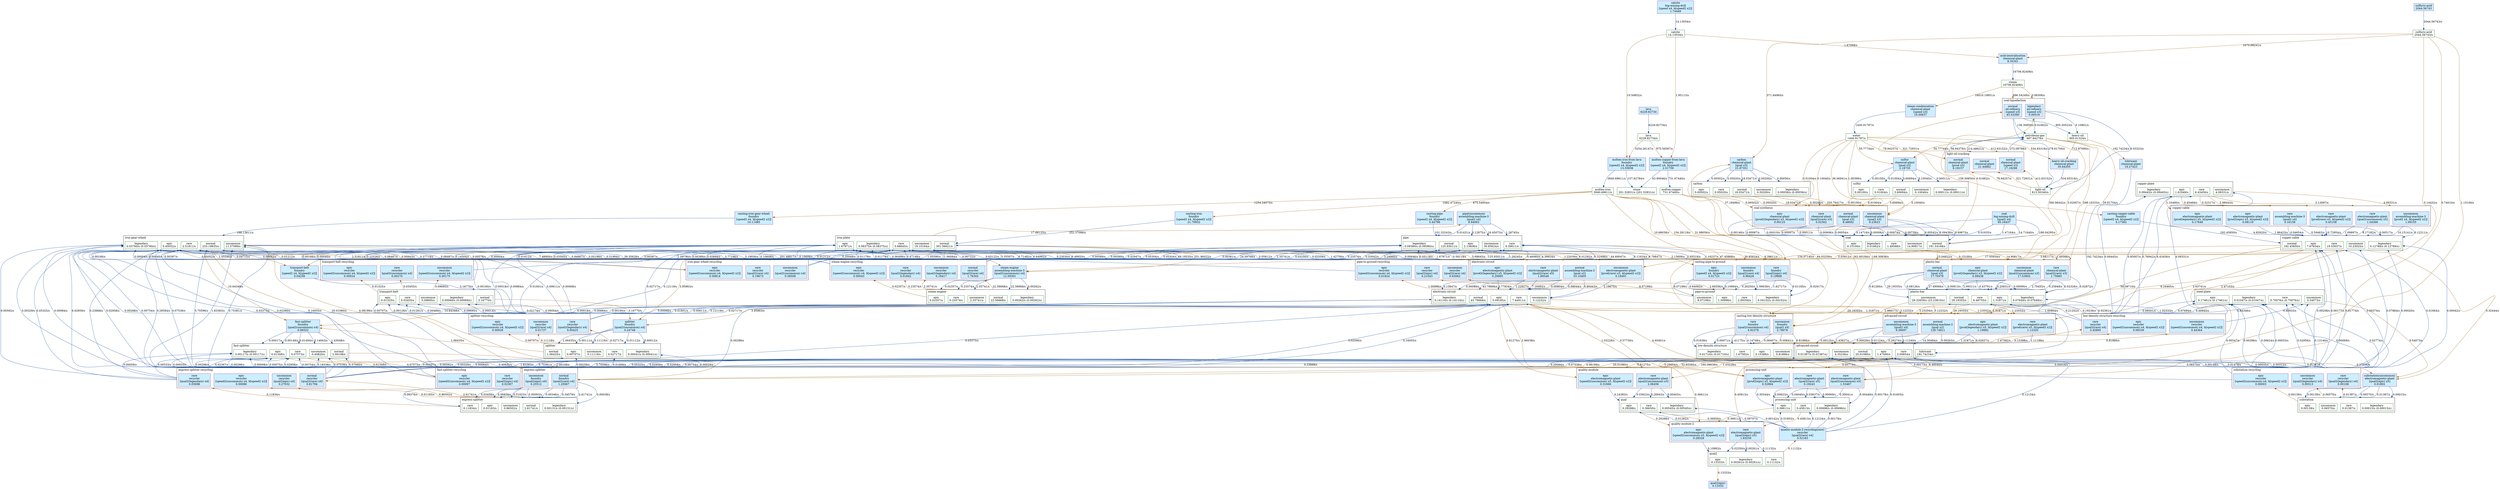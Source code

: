 digraph  {
  layout="dot"
  compound=true
  ranksep=1.0
  0 [shape="box"; style="filled"; color="#842e99"; fillcolor="#cceeff"; label="lava
6229.82734"]
  1 [shape="box"; color="#006400"; label="lava
6229.82734/s"]
  2 [shape="box"; style="filled"; color="#842e99"; fillcolor="#cceeff"; label="sulfuric-acid
2044.56743"]
  3 [shape="box"; color="#006400"; label="sulfuric-acid
2044.56743/s"]
  4 [shape="box"; style="filled"; color="#842e99"; fillcolor="#cceeff"; label="qual2(epic)
0.13333"]
  5 [shape="box"; color="#006400"; label="qual2(epic)
0.13333/s"]
  6 [shape="box"; style="filled"; color="#842e99"; fillcolor="#cceeff"; label="calcite
big-mining-drill
[speed x4, b[speed2 x2]]
1.74449"]
  7 [shape="box"; color="#006400"; label="calcite
14.13034/s"]
  8 [shape="box"; style="filled"; color="#842e99"; fillcolor="#cceeff"; label="coal
big-mining-drill
[qual2 x4]
85.16437"]
  9 [shape="box"; color="#006400"; label="coal
191.54168/s"]
  10 [shape="box"; color="#006400"; label="coal(uncommon)
14.90817/s"]
  11 [shape="box"; color="#006400"; label="coal(rare)
1.49588/s"]
  12 [shape="box"; color="#006400"; label="coal(epic)
0.15100/s"]
  13 [shape="box"; color="#006400"; label="coal(legendary)
0.01662/s"]
  14 [shape="box"; style="filled"; color="#842e99"; fillcolor="#cceeff"; label="electronic-circuit
assembling-machine-2
[qual x2]
33.10405"]
  15 [shape="box"; color="#006400"; label="electronic-circuit
43.79666/s"]
  16 [shape="box"; color="#006400"; label="electronic-circuit(uncommon)
3.12232/s"]
  17 [shape="box"; color="#006400"; label="electronic-circuit(rare)
7.44911/s"]
  18 [shape="box"; color="#006400"; label="electronic-circuit(epic)
5.09185/s"]
  19 [shape="box"; color="#006400"; label="electronic-circuit(legendary)
0.14110/s (0.14110/s)"]
  20 [shape="box"; color="#006400"; label="iron-plate
301.56621/s"]
  21 [shape="box"; color="#006400"; label="copper-cable
192.45850/s"]
  22 [shape="box"; style="filled"; color="#842e99"; fillcolor="#cceeff"; label="advanced-circuit
assembling-machine-2
[qual x2]
129.74911"]
  23 [shape="box"; color="#006400"; label="advanced-circuit
20.01080/s"]
  24 [shape="box"; color="#006400"; label="advanced-circuit(uncommon)
4.35236/s"]
  25 [shape="box"; color="#006400"; label="advanced-circuit(rare)
2.00854/s"]
  26 [shape="box"; color="#006400"; label="advanced-circuit(epic)
1.47490/s"]
  27 [shape="box"; color="#006400"; label="advanced-circuit(legendary)
0.01387/s (0.01387/s)"]
  28 [shape="box"; color="#006400"; label="plastic-bar
29.19355/s"]
  29 [shape="box"; style="filled"; color="#842e99"; fillcolor="#cceeff"; label="copper-cable(uncommon)
assembling-machine-3
[prod2 x4, b[speed2 x2]]
1.09155"]
  30 [shape="box"; color="#006400"; label="copper-cable(uncommon)
10.23025/s"]
  31 [shape="box"; color="#006400"; label="copper-plate(uncommon)
4.09331/s"]
  32 [shape="box"; style="filled"; color="#842e99"; fillcolor="#cceeff"; label="pipe(uncommon)
assembling-machine-3
[qual2 x4]
8.94063"]
  33 [shape="box"; color="#006400"; label="pipe(uncommon)
30.85624/s"]
  34 [shape="box"; color="#006400"; label="pipe(rare)
6.39611/s"]
  35 [shape="box"; color="#006400"; label="pipe(epic)
2.13608/s"]
  36 [shape="box"; color="#006400"; label="pipe(legendary)
0.09380/s (0.09380/s)"]
  37 [shape="box"; color="#006400"; label="iron-plate(uncommon)
19.10164/s"]
  38 [shape="box"; style="filled"; color="#842e99"; fillcolor="#cceeff"; label="copper-cable(rare)
assembling-machine-3
[qual2 x4]
0.16158"]
  39 [shape="box"; color="#006400"; label="copper-cable(rare)
19.53037/s"]
  40 [shape="box"; color="#006400"; label="copper-cable(epic)
7.67654/s"]
  41 [shape="box"; color="#006400"; label="copper-cable(legendary)
0.12789/s (0.12789/s)"]
  42 [shape="box"; color="#006400"; label="copper-plate(rare)
6.43456/s"]
  43 [shape="box"; style="filled"; color="#842e99"; fillcolor="#cceeff"; label="advanced-circuit(uncommon)
assembling-machine-3
[qual2 x4]
9.36697"]
  44 [shape="box"; color="#006400"; label="plastic-bar(uncommon)
29.32659/s (23.23810/s)"]
  45 [shape="box"; style="filled"; color="#842e99"; fillcolor="#cceeff"; label="steam-engine
assembling-machine-3
[qual2(uncommon) x4]
12.59301"]
  46 [shape="box"; color="#006400"; label="steam-engine
22.56668/s"]
  47 [shape="box"; color="#006400"; label="steam-engine(uncommon)
2.35741/s"]
  48 [shape="box"; color="#006400"; label="steam-engine(rare)
0.23574/s"]
  49 [shape="box"; color="#006400"; label="steam-engine(epic)
0.02357/s"]
  50 [shape="box"; color="#006400"; label="steam-engine(legendary)
0.00262/s (0.00262/s)"]
  51 [shape="box"; color="#006400"; label="iron-gear-wheel
233.19835/s"]
  52 [shape="box"; color="#006400"; label="pipe
125.93011/s"]
  53 [shape="box"; style="filled"; color="#842e99"; fillcolor="#cceeff"; label="molten-iron-from-lava
foundry
[speed2 x4, b[speed2 x2]]
13.55938"]
  54 [shape="box"; color="#006400"; label="molten-iron
3940.69611/s"]
  55 [shape="box"; color="#006400"; label="stone
201.52831/s (201.52831/s)"]
  56 [shape="box"; style="filled"; color="#842e99"; fillcolor="#cceeff"; label="molten-copper-from-lava
foundry
[speed2 x4, b[speed2 x2]]
2.51759"]
  57 [shape="box"; color="#006400"; label="molten-copper
731.67440/s"]
  58 [shape="box"; style="filled"; color="#842e99"; fillcolor="#cceeff"; label="casting-iron
foundry
[speed2 x4, b[speed2 x2]]
21.70932"]
  59 [shape="box"; style="filled"; color="#842e99"; fillcolor="#cceeff"; label="casting-iron-gear-wheel
foundry
[speed2 x4, b[speed2 x2]]
10.11485"]
  60 [shape="box"; style="filled"; color="#842e99"; fillcolor="#cceeff"; label="casting-pipe
foundry
[speed2 x4, b[speed2 x2]]
5.44798"]
  61 [shape="box"; style="filled"; color="#842e99"; fillcolor="#cceeff"; label="casting-pipe-to-ground(epic)
foundry
[speed2 x4, b[speed2 x2]]
0.01723"]
  62 [shape="box"; color="#006400"; label="pipe-to-ground(epic)
1.00996/s"]
  63 [shape="box"; style="filled"; color="#842e99"; fillcolor="#cceeff"; label="casting-copper-cable
foundry
[speed2 x4, b[speed2 x2]]
5.17362"]
  64 [shape="box"; style="filled"; color="#842e99"; fillcolor="#cceeff"; label="transport-belt
foundry
[speed2 x4, b[speed2 x2]]
0.04258"]
  65 [shape="box"; color="#006400"; label="transport-belt
3.16770/s"]
  66 [shape="box"; style="filled"; color="#842e99"; fillcolor="#cceeff"; label="casting-low-density-structure(uncommon)
foundry
[qual2 x4]
2.78078"]
  67 [shape="box"; color="#006400"; label="low-density-structure(uncommon)
0.81866/s"]
  68 [shape="box"; color="#006400"; label="low-density-structure(rare)
1.47582/s"]
  69 [shape="box"; color="#006400"; label="low-density-structure(epic)
0.15388/s"]
  70 [shape="box"; color="#006400"; label="low-density-structure(legendary)
0.01710/s (0.01710/s)"]
  71 [shape="box"; style="filled"; color="#842e99"; fillcolor="#cceeff"; label="casting-low-density-structure(rare)
foundry
[qual2(uncommon) x4]
4.92378"]
  72 [shape="box"; color="#006400"; label="plastic-bar(rare)
6.48755/s"]
  73 [shape="box"; style="filled"; color="#842e99"; fillcolor="#cceeff"; label="splitter
foundry
[qual2(uncommon) x4]
0.24748"]
  74 [shape="box"; color="#006400"; label="splitter
1.06435/s"]
  75 [shape="box"; color="#006400"; label="splitter(uncommon)
0.11119/s"]
  76 [shape="box"; color="#006400"; label="splitter(rare)
0.02717/s"]
  77 [shape="box"; color="#006400"; label="splitter(epic)
0.00707/s"]
  78 [shape="box"; color="#006400"; label="splitter(legendary)
0.00041/s (0.00041/s)"]
  79 [shape="box"; style="filled"; color="#842e99"; fillcolor="#cceeff"; label="fast-splitter
foundry
[qual2(uncommon) x4]
0.66522"]
  80 [shape="box"; color="#006400"; label="fast-splitter
2.00108/s"]
  81 [shape="box"; color="#006400"; label="fast-splitter(uncommon)
0.40820/s"]
  82 [shape="box"; color="#006400"; label="fast-splitter(rare)
0.07573/s"]
  83 [shape="box"; color="#006400"; label="fast-splitter(epic)
0.01349/s"]
  84 [shape="box"; color="#006400"; label="fast-splitter(legendary)
0.00117/s (0.00117/s)"]
  85 [shape="box"; style="filled"; color="#842e99"; fillcolor="#cceeff"; label="casting-pipe-to-ground(uncommon)
foundry
[qual2(rare) x4]
0.96426"]
  86 [shape="box"; color="#006400"; label="pipe-to-ground(uncommon)
8.07199/s"]
  87 [shape="box"; color="#006400"; label="pipe-to-ground(rare)
2.69356/s"]
  88 [shape="box"; color="#006400"; label="pipe-to-ground(legendary)
0.04102/s (0.04102/s)"]
  89 [shape="box"; style="filled"; color="#842e99"; fillcolor="#cceeff"; label="express-splitter
foundry
[qual2(rare) x4]
1.25067"]
  90 [shape="box"; color="#006400"; label="express-splitter
2.61741/s"]
  91 [shape="box"; color="#006400"; label="express-splitter(uncommon)
0.86502/s"]
  92 [shape="box"; color="#006400"; label="express-splitter(rare)
0.11834/s"]
  93 [shape="box"; color="#006400"; label="express-splitter(epic)
0.01183/s"]
  94 [shape="box"; color="#006400"; label="express-splitter(legendary)
0.00131/s (0.00131/s)"]
  95 [shape="box"; color="#006400"; label="lubricant
192.74234/s"]
  96 [shape="box"; style="filled"; color="#842e99"; fillcolor="#cceeff"; label="casting-pipe-to-ground(rare)
foundry
[qual2(epic) x4]
0.19988"]
  97 [shape="box"; style="filled"; color="#842e99"; fillcolor="#cceeff"; label="express-splitter(uncommon)
foundry
[qual2(epic) x4]
0.25512"]
  98 [shape="box"; color="#006400"; label="iron-gear-wheel(uncommon)
11.57099/s"]
  99 [shape="box"; style="filled"; color="#842e99"; fillcolor="#cceeff"; label="lubricant
chemical-plant
19.27423"]
  100 [shape="box"; color="#006400"; label="heavy-oil
905.61324/s"]
  101 [shape="box"; style="filled"; color="#842e99"; fillcolor="#cceeff"; label="acid-neutralisation
chemical-plant
8.35341"]
  102 [shape="box"; color="#006400"; label="steam
16706.82408/s"]
  103 [shape="box"; style="filled"; color="#842e99"; fillcolor="#cceeff"; label="heavy-oil-cracking
chemical-plant
35.64355"]
  104 [shape="box"; color="#006400"; label="light-oil
813.30340/s"]
  105 [shape="box"; color="#006400"; label="water
1440.91787/s"]
  106 [shape="box"; style="filled"; color="#842e99"; fillcolor="#cceeff"; label="light-oil-cracking
chemical-plant
21.44862"]
  107 [shape="box"; color="#006400"; label="petroleum-gas
687.84279/s"]
  108 [shape="box"; style="filled"; color="#842e99"; fillcolor="#cceeff"; label="steam-condensation
chemical-plant
[speed x3]
10.00637"]
  109 [shape="box"; style="filled"; color="#842e99"; fillcolor="#cceeff"; label="light-oil-cracking
chemical-plant
[speed x3]
17.19298"]
  110 [shape="box"; style="filled"; color="#842e99"; fillcolor="#cceeff"; label="light-oil-cracking
chemical-plant
[prod x3]
6.19157"]
  111 [shape="box"; style="filled"; color="#842e99"; fillcolor="#cceeff"; label="coal-synthesis
chemical-plant
[qual x3]
8.48692"]
  112 [shape="box"; color="#006400"; label="carbon
18.03471/s"]
  113 [shape="box"; color="#006400"; label="sulfur
3.60694/s"]
  114 [shape="box"; style="filled"; color="#842e99"; fillcolor="#cceeff"; label="plastic-bar
chemical-plant
[qual x3]
17.70379"]
  115 [shape="box"; color="#006400"; label="plastic-bar(epic)
1.31871/s"]
  116 [shape="box"; color="#006400"; label="plastic-bar(legendary)
0.07649/s (0.07649/s)"]
  117 [shape="box"; style="filled"; color="#842e99"; fillcolor="#cceeff"; label="sulfur
chemical-plant
[qual x3]
2.18735"]
  118 [shape="box"; color="#006400"; label="sulfur(uncommon)
0.10040/s"]
  119 [shape="box"; color="#006400"; label="sulfur(rare)
0.01004/s"]
  120 [shape="box"; color="#006400"; label="sulfur(epic)
0.00100/s"]
  121 [shape="box"; color="#006400"; label="sulfur(legendary)
0.00011/s (0.00011/s)"]
  122 [shape="box"; style="filled"; color="#842e99"; fillcolor="#cceeff"; label="carbon
chemical-plant
[qual x3]
21.87351"]
  123 [shape="box"; color="#006400"; label="carbon(uncommon)
0.50200/s"]
  124 [shape="box"; color="#006400"; label="carbon(rare)
0.05020/s"]
  125 [shape="box"; color="#006400"; label="carbon(epic)
0.00502/s"]
  126 [shape="box"; color="#006400"; label="carbon(legendary)
0.00056/s (0.00056/s)"]
  127 [shape="box"; style="filled"; color="#842e99"; fillcolor="#cceeff"; label="coal-synthesis(epic)
chemical-plant
[prod2(legendary) x3, b[speed2 x2]]
0.00125"]
  128 [shape="box"; style="filled"; color="#842e99"; fillcolor="#cceeff"; label="plastic-bar(epic)
chemical-plant
[prod2(legendary) x3, b[speed2 x2]]
0.09438"]
  129 [shape="box"; style="filled"; color="#842e99"; fillcolor="#cceeff"; label="coal-synthesis(uncommon)
chemical-plant
[qual2 x3]
0.23623"]
  130 [shape="box"; style="filled"; color="#842e99"; fillcolor="#cceeff"; label="plastic-bar(uncommon)
chemical-plant
[qual2(uncommon) x3]
17.53902"]
  131 [shape="box"; style="filled"; color="#842e99"; fillcolor="#cceeff"; label="coal-synthesis(rare)
chemical-plant
[qual2(rare) x3]
0.02362"]
  132 [shape="box"; style="filled"; color="#842e99"; fillcolor="#cceeff"; label="plastic-bar(rare)
chemical-plant
[qual2(rare) x3]
1.75985"]
  133 [shape="box"; style="filled"; color="#842e99"; fillcolor="#cceeff"; label="coal-liquefaction
oil-refinery
[speed x3]
43.53390"]
  134 [shape="box"; style="filled"; color="#842e99"; fillcolor="#cceeff"; label="coal-liquefaction(legendary)
oil-refinery
[speed x3]
0.00519"]
  135 [shape="box"; style="filled"; color="#842e99"; fillcolor="#cceeff"; label="steam-engine-recycling(epic)
recycler
[speed2(uncommon) x4, b[speed2 x2]]
0.00043"]
  136 [shape="box"; color="#006400"; label="iron-gear-wheel(epic)
0.45052/s"]
  137 [shape="box"; color="#006400"; label="iron-plate(epic)
1.67971/s"]
  138 [shape="box"; style="filled"; color="#842e99"; fillcolor="#cceeff"; label="iron-gear-wheel-recycling(epic)
recycler
[speed2(uncommon) x4, b[speed2 x2]]
0.00814"]
  139 [shape="box"; style="filled"; color="#842e99"; fillcolor="#cceeff"; label="transport-belt-recycling(uncommon)
recycler
[speed2(uncommon) x4, b[speed2 x2]]
0.00175"]
  140 [shape="box"; color="#006400"; label="transport-belt(uncommon)
0.09695/s"]
  141 [shape="box"; style="filled"; color="#842e99"; fillcolor="#cceeff"; label="transport-belt-recycling(epic)
recycler
[speed2(uncommon) x4, b[speed2 x2]]
0.00024"]
  142 [shape="box"; color="#006400"; label="transport-belt(epic)
0.01325/s"]
  143 [shape="box"; style="filled"; color="#842e99"; fillcolor="#cceeff"; label="pipe-to-ground-recycling(epic)
recycler
[speed2(uncommon) x4, b[speed2 x2]]
0.01824"]
  144 [shape="box"; style="filled"; color="#842e99"; fillcolor="#cceeff"; label="splitter-recycling(epic)
recycler
[speed2(uncommon) x4, b[speed2 x2]]
0.00026"]
  145 [shape="box"; style="filled"; color="#842e99"; fillcolor="#cceeff"; label="fast-splitter-recycling(epic)
recycler
[speed2(uncommon) x4, b[speed2 x2]]
0.00097"]
  146 [shape="box"; style="filled"; color="#842e99"; fillcolor="#cceeff"; label="express-splitter-recycling(epic)
recycler
[speed2(uncommon) x4, b[speed2 x2]]
0.00086"]
  147 [shape="box"; style="filled"; color="#842e99"; fillcolor="#cceeff"; label="substation-recycling(epic)
recycler
[speed2(uncommon) x4, b[speed2 x2]]
0.00003"]
  148 [shape="box"; color="#006400"; label="steel-plate(epic)
0.17461/s (0.17461/s)"]
  149 [shape="box"; color="#006400"; label="substation(epic)
0.00139/s"]
  150 [shape="box"; style="filled"; color="#842e99"; fillcolor="#cceeff"; label="low-density-structure-recycling(uncommon)
recycler
[speed2(uncommon) x4, b[speed2 x2]]
0.44364"]
  151 [shape="box"; color="#006400"; label="steel-plate(uncommon)
0.54073/s"]
  152 [shape="box"; style="filled"; color="#842e99"; fillcolor="#cceeff"; label="low-density-structure-recycling(epic)
recycler
[speed2(uncommon) x4, b[speed2 x2]]
0.08339"]
  153 [shape="box"; color="#006400"; label="copper-plate(epic)
1.61949/s"]
  154 [shape="box"; style="filled"; color="#842e99"; fillcolor="#cceeff"; label="iron-gear-wheel-recycling(uncommon)
recycler
[qual2(uncommon) x4]
0.58508"]
  155 [shape="box"; color="#006400"; label="iron-plate(rare)
5.68645/s"]
  156 [shape="box"; color="#006400"; label="iron-plate(legendary)
0.08375/s (0.08375/s)"]
  157 [shape="box"; style="filled"; color="#842e99"; fillcolor="#cceeff"; label="transport-belt-recycling(rare)
recycler
[qual2(uncommon) x4]
0.00270"]
  158 [shape="box"; color="#006400"; label="iron-gear-wheel(rare)
2.51811/s"]
  159 [shape="box"; color="#006400"; label="iron-gear-wheel(legendary)
0.03760/s (0.03760/s)"]
  160 [shape="box"; color="#006400"; label="transport-belt(rare)
0.03455/s"]
  161 [shape="box"; style="filled"; color="#842e99"; fillcolor="#cceeff"; label="steam-engine-recycling
recycler
[qual2(rare) x4]
1.76302"]
  162 [shape="box"; style="filled"; color="#842e99"; fillcolor="#cceeff"; label="iron-gear-wheel-recycling(rare)
recycler
[qual2(rare) x4]
0.19673"]
  163 [shape="box"; style="filled"; color="#842e99"; fillcolor="#cceeff"; label="pipe-to-ground-recycling(uncommon)
recycler
[qual2(rare) x4]
0.63062"]
  164 [shape="box"; style="filled"; color="#842e99"; fillcolor="#cceeff"; label="splitter-recycling(uncommon)
recycler
[qual2(rare) x4]
0.01737"]
  165 [shape="box"; color="#006400"; label="transport-belt(legendary)
0.00069/s (0.00069/s)"]
  166 [shape="box"; style="filled"; color="#842e99"; fillcolor="#cceeff"; label="express-splitter-recycling
recycler
[qual2(rare) x4]
0.81794"]
  167 [shape="box"; style="filled"; color="#842e99"; fillcolor="#cceeff"; label="low-density-structure-recycling(rare)
recycler
[qual2(rare) x4]
3.45895"]
  168 [shape="box"; color="#006400"; label="steel-plate(rare)
0.70076/s (0.70076/s)"]
  169 [shape="box"; color="#006400"; label="steel-plate(legendary)
0.01047/s (0.01047/s)"]
  170 [shape="box"; color="#006400"; label="copper-plate(legendary)
0.09445/s (0.09445/s)"]
  171 [shape="box"; style="filled"; color="#842e99"; fillcolor="#cceeff"; label="quality-module-2-recycling(rare)
recycler
[qual2(rare) x4]
0.52183"]
  172 [shape="box"; color="#006400"; label="qual(rare)
0.36650/s"]
  173 [shape="box"; color="#006400"; label="processing-unit(rare)
0.45813/s"]
  174 [shape="box"; color="#006400"; label="qual(epic)
0.29288/s"]
  175 [shape="box"; color="#006400"; label="processing-unit(epic)
0.36611/s"]
  176 [shape="box"; color="#006400"; label="qual(legendary)
0.00545/s (0.00545/s)"]
  177 [shape="box"; color="#006400"; label="processing-unit(legendary)
0.00696/s (0.00696/s)"]
  178 [shape="box"; color="#006400"; label="qual2(rare)
0.11132/s"]
  179 [shape="box"; style="filled"; color="#842e99"; fillcolor="#cceeff"; label="pipe-to-ground-recycling(rare)
recycler
[qual2(epic) x4]
0.21043"]
  180 [shape="box"; style="filled"; color="#842e99"; fillcolor="#cceeff"; label="fast-splitter-recycling(rare)
recycler
[qual2(epic) x4]
0.02367"]
  181 [shape="box"; style="filled"; color="#842e99"; fillcolor="#cceeff"; label="express-splitter-recycling(uncommon)
recycler
[qual2(epic) x4]
0.27032"]
  182 [shape="box"; style="filled"; color="#842e99"; fillcolor="#cceeff"; label="steam-engine-recycling(uncommon)
recycler
[qual2(legendary) x4]
0.18417"]
  183 [shape="box"; style="filled"; color="#842e99"; fillcolor="#cceeff"; label="steam-engine-recycling(rare)
recycler
[qual2(legendary) x4]
0.01842"]
  184 [shape="box"; style="filled"; color="#842e99"; fillcolor="#cceeff"; label="splitter-recycling(rare)
recycler
[qual2(legendary) x4]
0.00425"]
  185 [shape="box"; style="filled"; color="#842e99"; fillcolor="#cceeff"; label="express-splitter-recycling(rare)
recycler
[qual2(legendary) x4]
0.03698"]
  186 [shape="box"; style="filled"; color="#842e99"; fillcolor="#cceeff"; label="substation-recycling(uncommon)
recycler
[qual2(legendary) x4]
0.00513"]
  187 [shape="box"; color="#006400"; label="substation(uncommon)
0.06570/s"]
  188 [shape="box"; style="filled"; color="#842e99"; fillcolor="#cceeff"; label="substation-recycling(rare)
recycler
[qual2(legendary) x4]
0.00108"]
  189 [shape="box"; color="#006400"; label="substation(rare)
0.01387/s"]
  190 [shape="box"; style="filled"; color="#842e99"; fillcolor="#cceeff"; label="electronic-circuit(uncommon)
electromagnetic-plant
[prod(rare) x5, b[speed2 x2]]
0.18491"]
  191 [shape="box"; style="filled"; color="#842e99"; fillcolor="#cceeff"; label="copper-cable(rare)
electromagnetic-plant
[prod(rare) x5, b[speed2 x2]]
0.45158"]
  192 [shape="box"; style="filled"; color="#842e99"; fillcolor="#cceeff"; label="advanced-circuit(rare)
electromagnetic-plant
[prod(rare) x5, b[speed2 x2]]
1.12320"]
  193 [shape="box"; style="filled"; color="#842e99"; fillcolor="#cceeff"; label="copper-cable(epic)
electromagnetic-plant
[prod(legendary) x5, b[speed2 x2]]
0.17648"]
  194 [shape="box"; style="filled"; color="#842e99"; fillcolor="#cceeff"; label="advanced-circuit(epic)
electromagnetic-plant
[prod(legendary) x5, b[speed2 x2]]
1.19882"]
  195 [shape="box"; style="filled"; color="#842e99"; fillcolor="#cceeff"; label="quality-module(epic)
electromagnetic-plant
[speed2(uncommon) x5, b[speed2 x2]]
0.31666"]
  196 [shape="box"; style="filled"; color="#842e99"; fillcolor="#cceeff"; label="quality-module-2(epic)
electromagnetic-plant
[speed2(uncommon) x5, b[speed2 x2]]
0.28528"]
  197 [shape="box"; style="filled"; color="#842e99"; fillcolor="#cceeff"; label="copper-cable(epic)
electromagnetic-plant
[prod2(epic) x5, b[speed2 x2]]
0.08119"]
  198 [shape="box"; style="filled"; color="#842e99"; fillcolor="#cceeff"; label="processing-unit(epic)
electromagnetic-plant
[prod2(epic) x5, b[speed2 x2]]
0.52864"]
  199 [shape="box"; style="filled"; color="#842e99"; fillcolor="#cceeff"; label="electronic-circuit(epic)
electromagnetic-plant
[prod2(legendary) x5, b[speed2 x2]]
0.29995"]
  200 [shape="box"; style="filled"; color="#842e99"; fillcolor="#cceeff"; label="copper-cable(rare)
electromagnetic-plant
[qual2(uncommon) x5]
1.04366"]
  201 [shape="box"; style="filled"; color="#842e99"; fillcolor="#cceeff"; label="quality-module(rare)
electromagnetic-plant
[qual2(uncommon) x5]
2.06456"]
  202 [shape="box"; style="filled"; color="#842e99"; fillcolor="#cceeff"; label="processing-unit(rare)
electromagnetic-plant
[qual2(uncommon) x5]
1.53467"]
  203 [shape="box"; style="filled"; color="#842e99"; fillcolor="#cceeff"; label="electronic-circuit(rare)
electromagnetic-plant
[qual2(rare) x5]
1.89548"]
  204 [shape="box"; style="filled"; color="#842e99"; fillcolor="#cceeff"; label="processing-unit(rare)
electromagnetic-plant
[qual2(rare) x5]
0.19243"]
  205 [shape="box"; style="filled"; color="#842e99"; fillcolor="#cceeff"; label="substation(uncommon)
electromagnetic-plant
[qual2(epic) x5]
0.01802"]
  206 [shape="box"; color="#006400"; label="substation(legendary)
0.00015/s (0.00015/s)"]
  207 [shape="box"; style="filled"; color="#842e99"; fillcolor="#cceeff"; label="quality-module-2(rare)
electromagnetic-plant
[qual2(epic) x5]
1.83250"]
  208 [shape="box"; color="#006400"; label="qual2(legendary)
0.00261/s (0.00261/s)"]
  0 -> 1 [color="#0f4699"; label="6229.82734/s"]
  1 -> 53 [color="#99620f"; label="5254.26147/s"]
  1 -> 56 [color="#99620f"; label="975.56587/s"]
  2 -> 3 [color="#0f4699"; label="2044.56743/s"]
  3 -> 101 [color="#99620f"; label="1670.68241/s"]
  3 -> 122 [color="#99620f"; label="371.84960/s"]
  3 -> 198 [color="#99620f"; label="0.74010/s"; lhead="cluster_recipe_processing_unit"]
  3 -> 202 [color="#99620f"; label="1.15100/s"; lhead="cluster_recipe_processing_unit"]
  3 -> 204 [color="#99620f"; label="0.14432/s"; lhead="cluster_recipe_processing_unit"]
  5 -> 4 [color="#99620f"; label="0.13333/s"; ltail="cluster_item_quality_module_2"]
  6 -> 7 [color="#0f4699"; label="14.13034/s"]
  7 -> 53 [color="#99620f"; label="10.50852/s"]
  7 -> 56 [color="#99620f"; label="1.95113/s"]
  7 -> 101 [color="#99620f"; label="1.67068/s"]
  8 -> 9 [color="#0f4699"; label="188.04295/s"; lhead="cluster_item_coal"]
  8 -> 10 [color="#0f4699"; label="14.71640/s"; lhead="cluster_item_coal"]
  8 -> 11 [color="#0f4699"; label="1.47164/s"; lhead="cluster_item_coal"]
  8 -> 12 [color="#0f4699"; label="0.14716/s"; lhead="cluster_item_coal"]
  8 -> 13 [color="#0f4699"; label="0.01635/s"; lhead="cluster_item_coal"]
  9 -> 114 [color="#99620f"; label="15.04822/s"; ltail="cluster_item_coal"; lhead="cluster_recipe_plastic_bar"]
  9 -> 122 [color="#99620f"; label="37.18496/s"; ltail="cluster_item_coal"]
  9 -> 133 [color="#99620f"; label="139.30850/s"; ltail="cluster_item_coal"; lhead="cluster_recipe_coal_liquefaction"]
  10 -> 130 [color="#99620f"; label="14.90817/s"; ltail="cluster_item_coal"; lhead="cluster_recipe_plastic_bar"]
  11 -> 132 [color="#99620f"; label="1.49588/s"; ltail="cluster_item_coal"; lhead="cluster_recipe_plastic_bar"]
  12 -> 128 [color="#99620f"; label="0.15100/s"; ltail="cluster_item_coal"; lhead="cluster_recipe_plastic_bar"]
  13 -> 134 [color="#99620f"; label="0.01662/s"; ltail="cluster_item_coal"; lhead="cluster_recipe_coal_liquefaction"]
  14 -> 15 [color="#0f4699"; label="43.79666/s"; lhead="cluster_item_electronic_circuit"; ltail="cluster_recipe_electronic_circuit"]
  14 -> 16 [color="#0f4699"; label="0.80443/s"; lhead="cluster_item_electronic_circuit"; ltail="cluster_recipe_electronic_circuit"]
  14 -> 17 [color="#0f4699"; label="0.08044/s"; lhead="cluster_item_electronic_circuit"; ltail="cluster_recipe_electronic_circuit"]
  14 -> 18 [color="#0f4699"; label="0.00804/s"; lhead="cluster_item_electronic_circuit"; ltail="cluster_recipe_electronic_circuit"]
  14 -> 19 [color="#0f4699"; label="0.00089/s"; lhead="cluster_item_electronic_circuit"; ltail="cluster_recipe_electronic_circuit"]
  15 -> 22 [color="#99620f"; label="29.19355/s"; ltail="cluster_item_electronic_circuit"; lhead="cluster_recipe_advanced_circuit"]
  15 -> 73 [color="#99620f"; label="3.95963/s"; ltail="cluster_item_electronic_circuit"]
  15 -> 79 [color="#99620f"; label="10.64348/s"; ltail="cluster_item_electronic_circuit"]
  16 -> 43 [color="#99620f"; label="3.12232/s"; ltail="cluster_item_electronic_circuit"; lhead="cluster_recipe_advanced_circuit"]
  17 -> 192 [color="#99620f"; label="1.23552/s"; ltail="cluster_item_electronic_circuit"; lhead="cluster_recipe_advanced_circuit"]
  17 -> 201 [color="#99620f"; label="1.03228/s"; ltail="cluster_item_electronic_circuit"; lhead="cluster_recipe_quality_module"]
  17 -> 202 [color="#99620f"; label="4.60401/s"; ltail="cluster_item_electronic_circuit"; lhead="cluster_recipe_processing_unit"]
  17 -> 204 [color="#99620f"; label="0.57730/s"; ltail="cluster_item_electronic_circuit"; lhead="cluster_recipe_processing_unit"]
  18 -> 194 [color="#99620f"; label="1.31871/s"; ltail="cluster_item_electronic_circuit"; lhead="cluster_recipe_advanced_circuit"]
  18 -> 195 [color="#99620f"; label="0.81275/s"; ltail="cluster_item_electronic_circuit"; lhead="cluster_recipe_quality_module"]
  18 -> 198 [color="#99620f"; label="2.96038/s"; ltail="cluster_item_electronic_circuit"; lhead="cluster_recipe_processing_unit"]
  20 -> 14 [color="#99620f"; label="44.69047/s"; ltail="cluster_item_iron_plate"; lhead="cluster_recipe_electronic_circuit"]
  20 -> 45 [color="#99620f"; label="251.86022/s"; ltail="cluster_item_iron_plate"]
  20 -> 64 [color="#99620f"; label="1.05590/s"; ltail="cluster_item_iron_plate"]
  20 -> 73 [color="#99620f"; label="3.95963/s"; ltail="cluster_item_iron_plate"]
  21 -> 14 [color="#99620f"; label="134.07140/s"; ltail="cluster_item_copper_cable"; lhead="cluster_recipe_electronic_circuit"]
  21 -> 22 [color="#99620f"; label="58.38710/s"; ltail="cluster_item_copper_cable"; lhead="cluster_recipe_advanced_circuit"]
  22 -> 23 [color="#0f4699"; label="14.30484/s"; lhead="cluster_item_advanced_circuit"; ltail="cluster_recipe_advanced_circuit"]
  22 -> 24 [color="#0f4699"; label="0.26274/s"; lhead="cluster_item_advanced_circuit"; ltail="cluster_recipe_advanced_circuit"]
  22 -> 25 [color="#0f4699"; label="0.02627/s"; lhead="cluster_item_advanced_circuit"; ltail="cluster_recipe_advanced_circuit"]
  22 -> 26 [color="#0f4699"; label="0.00263/s"; lhead="cluster_item_advanced_circuit"; ltail="cluster_recipe_advanced_circuit"]
  22 -> 27 [color="#0f4699"; label="0.00029/s"; lhead="cluster_item_advanced_circuit"; ltail="cluster_recipe_advanced_circuit"]
  23 -> 89 [color="#99620f"; label="20.01080/s"; ltail="cluster_item_advanced_circuit"; lhead="cluster_recipe_express_splitter"]
  24 -> 97 [color="#99620f"; label="4.08199/s"; ltail="cluster_item_advanced_circuit"; lhead="cluster_recipe_express_splitter"]
  24 -> 205 [color="#99620f"; label="0.27036/s"; ltail="cluster_item_advanced_circuit"]
  25 -> 201 [color="#99620f"; label="1.03228/s"; ltail="cluster_item_advanced_circuit"; lhead="cluster_recipe_quality_module"]
  25 -> 202 [color="#99620f"; label="0.46040/s"; ltail="cluster_item_advanced_circuit"; lhead="cluster_recipe_processing_unit"]
  25 -> 204 [color="#99620f"; label="0.05773/s"; ltail="cluster_item_advanced_circuit"; lhead="cluster_recipe_processing_unit"]
  25 -> 207 [color="#99620f"; label="0.45813/s"; ltail="cluster_item_advanced_circuit"; lhead="cluster_recipe_quality_module_2"]
  26 -> 195 [color="#99620f"; label="0.81275/s"; ltail="cluster_item_advanced_circuit"; lhead="cluster_recipe_quality_module"]
  26 -> 196 [color="#99620f"; label="0.36611/s"; ltail="cluster_item_advanced_circuit"; lhead="cluster_recipe_quality_module_2"]
  26 -> 198 [color="#99620f"; label="0.29604/s"; ltail="cluster_item_advanced_circuit"; lhead="cluster_recipe_processing_unit"]
  28 -> 22 [color="#99620f"; label="29.19355/s"; ltail="cluster_item_plastic_bar"; lhead="cluster_recipe_advanced_circuit"]
  29 -> 30 [color="#0f4699"; label="10.15141/s"; lhead="cluster_item_copper_cable"; ltail="cluster_recipe_copper_cable"]
  30 -> 43 [color="#99620f"; label="6.24465/s"; ltail="cluster_item_copper_cable"; lhead="cluster_recipe_advanced_circuit"]
  30 -> 190 [color="#99620f"; label="3.66117/s"; ltail="cluster_item_copper_cable"; lhead="cluster_recipe_electronic_circuit"]
  30 -> 205 [color="#99620f"; label="0.32444/s"; ltail="cluster_item_copper_cable"]
  31 -> 29 [color="#99620f"; label="4.09331/s"; ltail="cluster_item_copper_plate"; lhead="cluster_recipe_copper_cable"]
  32 -> 33 [color="#0f4699"; label="16.45075/s"; lhead="cluster_item_pipe"]
  32 -> 34 [color="#0f4699"; label="1.28745/s"; lhead="cluster_item_pipe"]
  32 -> 35 [color="#0f4699"; label="0.12875/s"; lhead="cluster_item_pipe"]
  32 -> 36 [color="#0f4699"; label="0.01431/s"; lhead="cluster_item_pipe"]
  33 -> 85 [color="#99620f"; label="30.85624/s"; ltail="cluster_item_pipe"; lhead="cluster_recipe_casting_pipe_to_ground"]
  34 -> 96 [color="#99620f"; label="6.39611/s"; ltail="cluster_item_pipe"; lhead="cluster_recipe_casting_pipe_to_ground"]
  35 -> 61 [color="#99620f"; label="2.13608/s"; ltail="cluster_item_pipe"; lhead="cluster_recipe_casting_pipe_to_ground"]
  37 -> 32 [color="#99620f"; label="17.88125/s"; ltail="cluster_item_iron_plate"]
  37 -> 190 [color="#99620f"; label="1.22039/s"; ltail="cluster_item_iron_plate"; lhead="cluster_recipe_electronic_circuit"]
  38 -> 39 [color="#0f4699"; label="0.59463/s"; lhead="cluster_item_copper_cable"; ltail="cluster_recipe_copper_cable"]
  38 -> 40 [color="#0f4699"; label="0.04654/s"; lhead="cluster_item_copper_cable"; ltail="cluster_recipe_copper_cable"]
  38 -> 41 [color="#0f4699"; label="0.00517/s"; lhead="cluster_item_copper_cable"; ltail="cluster_recipe_copper_cable"]
  39 -> 192 [color="#99620f"; label="2.47103/s"; ltail="cluster_item_copper_cable"; lhead="cluster_recipe_advanced_circuit"]
  39 -> 203 [color="#99620f"; label="17.05934/s"; ltail="cluster_item_copper_cable"; lhead="cluster_recipe_electronic_circuit"]
  40 -> 194 [color="#99620f"; label="2.63741/s"; ltail="cluster_item_copper_cable"; lhead="cluster_recipe_advanced_circuit"]
  40 -> 199 [color="#99620f"; label="5.03912/s"; ltail="cluster_item_copper_cable"; lhead="cluster_recipe_electronic_circuit"]
  42 -> 38 [color="#99620f"; label="0.32317/s"; ltail="cluster_item_copper_plate"; lhead="cluster_recipe_copper_cable"]
  42 -> 191 [color="#99620f"; label="2.98043/s"; ltail="cluster_item_copper_plate"; lhead="cluster_recipe_copper_cable"]
  42 -> 200 [color="#99620f"; label="3.13097/s"; ltail="cluster_item_copper_plate"; lhead="cluster_recipe_copper_cable"]
  43 -> 24 [color="#0f4699"; label="1.43627/s"; lhead="cluster_item_advanced_circuit"; ltail="cluster_recipe_advanced_circuit"]
  43 -> 25 [color="#0f4699"; label="0.11240/s"; lhead="cluster_item_advanced_circuit"; ltail="cluster_recipe_advanced_circuit"]
  43 -> 26 [color="#0f4699"; label="0.01124/s"; lhead="cluster_item_advanced_circuit"; ltail="cluster_recipe_advanced_circuit"]
  43 -> 27 [color="#0f4699"; label="0.00125/s"; lhead="cluster_item_advanced_circuit"; ltail="cluster_recipe_advanced_circuit"]
  44 -> 43 [color="#99620f"; label="3.12232/s"; ltail="cluster_item_plastic_bar"; lhead="cluster_recipe_advanced_circuit"]
  44 -> 66 [color="#99620f"; label="2.96617/s"; ltail="cluster_item_plastic_bar"; lhead="cluster_recipe_casting_low_density_structure"]
  45 -> 46 [color="#0f4699"; label="22.56668/s"; lhead="cluster_item_steam_engine"]
  45 -> 47 [color="#0f4699"; label="2.35741/s"; lhead="cluster_item_steam_engine"]
  45 -> 48 [color="#0f4699"; label="0.23574/s"; lhead="cluster_item_steam_engine"]
  45 -> 49 [color="#0f4699"; label="0.02357/s"; lhead="cluster_item_steam_engine"]
  45 -> 50 [color="#0f4699"; label="0.00262/s"; lhead="cluster_item_steam_engine"]
  161 -> 46 [color="#99620f"; label="22.56668/s"; ltail="cluster_recipe_steam_engine_recycling"; lhead="cluster_item_steam_engine"; dir=back]
  182 -> 47 [color="#99620f"; label="2.35741/s"; ltail="cluster_recipe_steam_engine_recycling"; lhead="cluster_item_steam_engine"; dir=back]
  183 -> 48 [color="#99620f"; label="0.23574/s"; ltail="cluster_recipe_steam_engine_recycling"; lhead="cluster_item_steam_engine"; dir=back]
  135 -> 49 [color="#99620f"; label="0.02357/s"; ltail="cluster_recipe_steam_engine_recycling"; lhead="cluster_item_steam_engine"; dir=back]
  51 -> 45 [color="#99620f"; label="201.48817/s"; ltail="cluster_item_iron_gear_wheel"]
  51 -> 64 [color="#99620f"; label="1.05590/s"; ltail="cluster_item_iron_gear_wheel"]
  51 -> 79 [color="#99620f"; label="10.64348/s"; ltail="cluster_item_iron_gear_wheel"]
  51 -> 89 [color="#99620f"; label="20.01080/s"; ltail="cluster_item_iron_gear_wheel"; lhead="cluster_recipe_express_splitter"]
  52 -> 45 [color="#99620f"; label="125.93011/s"; ltail="cluster_item_pipe"]
  53 -> 54 [color="#0f4699"; label="3940.69611/s"]
  53 -> 55 [color="#0f4699"; label="157.62784/s"]
  54 -> 58 [color="#99620f"; label="1682.47240/s"]
  54 -> 59 [color="#99620f"; label="1254.24075/s"]
  54 -> 60 [color="#99620f"; label="675.54954/s"]
  54 -> 61 [color="#99620f"; label="10.68038/s"; lhead="cluster_recipe_casting_pipe_to_ground"]
  54 -> 66 [color="#99620f"; label="47.45868/s"; lhead="cluster_recipe_casting_low_density_structure"]
  54 -> 71 [color="#99620f"; label="84.03259/s"; lhead="cluster_recipe_casting_low_density_structure"]
  54 -> 85 [color="#99620f"; label="154.28119/s"; lhead="cluster_recipe_casting_pipe_to_ground"]
  54 -> 96 [color="#99620f"; label="31.98056/s"; lhead="cluster_recipe_casting_pipe_to_ground"]
  56 -> 57 [color="#0f4699"; label="731.67440/s"]
  56 -> 55 [color="#0f4699"; label="43.90046/s"]
  57 -> 63 [color="#99620f"; label="320.76417/s"]
  57 -> 66 [color="#99620f"; label="148.30838/s"; lhead="cluster_recipe_casting_low_density_structure"]
  57 -> 71 [color="#99620f"; label="262.60184/s"; lhead="cluster_recipe_casting_low_density_structure"]
  58 -> 20 [color="#0f4699"; label="252.37086/s"; lhead="cluster_item_iron_plate"]
  59 -> 51 [color="#0f4699"; label="188.13611/s"; lhead="cluster_item_iron_gear_wheel"]
  60 -> 52 [color="#0f4699"; label="101.33243/s"; lhead="cluster_item_pipe"]
  61 -> 62 [color="#0f4699"; label="0.64082/s"; lhead="cluster_item_pipe_to_ground"; ltail="cluster_recipe_casting_pipe_to_ground"]
  143 -> 62 [color="#99620f"; label="1.00996/s"; ltail="cluster_recipe_pipe_to_ground_recycling"; lhead="cluster_item_pipe_to_ground"; dir=back]
  63 -> 21 [color="#0f4699"; label="192.45850/s"; lhead="cluster_item_copper_cable"]
  64 -> 65 [color="#0f4699"; label="3.16770/s"; lhead="cluster_item_transport_belt"]
  65 -> 73 [color="#99620f"; label="3.16770/s"; ltail="cluster_item_transport_belt"]
  66 -> 67 [color="#0f4699"; label="0.81866/s"; lhead="cluster_item_low_density_structure"; ltail="cluster_recipe_casting_low_density_structure"]
  66 -> 68 [color="#0f4699"; label="0.06407/s"; lhead="cluster_item_low_density_structure"; ltail="cluster_recipe_casting_low_density_structure"]
  66 -> 69 [color="#0f4699"; label="0.00641/s"; lhead="cluster_item_low_density_structure"; ltail="cluster_recipe_casting_low_density_structure"]
  66 -> 70 [color="#0f4699"; label="0.00071/s"; lhead="cluster_item_low_density_structure"; ltail="cluster_recipe_casting_low_density_structure"]
  150 -> 67 [color="#99620f"; label="0.81866/s"; ltail="cluster_recipe_low_density_structure_recycling"; lhead="cluster_item_low_density_structure"; dir=back]
  167 -> 68 [color="#99620f"; label="1.47582/s"; ltail="cluster_recipe_low_density_structure_recycling"; lhead="cluster_item_low_density_structure"; dir=back]
  152 -> 69 [color="#99620f"; label="0.15388/s"; ltail="cluster_recipe_low_density_structure_recycling"; lhead="cluster_item_low_density_structure"; dir=back]
  71 -> 68 [color="#0f4699"; label="1.41175/s"; lhead="cluster_item_low_density_structure"; ltail="cluster_recipe_casting_low_density_structure"]
  71 -> 69 [color="#0f4699"; label="0.14748/s"; lhead="cluster_item_low_density_structure"; ltail="cluster_recipe_casting_low_density_structure"]
  71 -> 70 [color="#0f4699"; label="0.01639/s"; lhead="cluster_item_low_density_structure"; ltail="cluster_recipe_casting_low_density_structure"]
  72 -> 71 [color="#99620f"; label="5.25204/s"; ltail="cluster_item_plastic_bar"; lhead="cluster_recipe_casting_low_density_structure"]
  72 -> 192 [color="#99620f"; label="1.23552/s"; ltail="cluster_item_plastic_bar"; lhead="cluster_recipe_advanced_circuit"]
  73 -> 74 [color="#0f4699"; label="1.06435/s"; lhead="cluster_item_splitter"]
  73 -> 75 [color="#0f4699"; label="0.11119/s"; lhead="cluster_item_splitter"]
  73 -> 76 [color="#0f4699"; label="0.01112/s"; lhead="cluster_item_splitter"]
  73 -> 77 [color="#0f4699"; label="0.00111/s"; lhead="cluster_item_splitter"]
  73 -> 78 [color="#0f4699"; label="0.00012/s"; lhead="cluster_item_splitter"]
  74 -> 79 [color="#99620f"; label="1.06435/s"; ltail="cluster_item_splitter"]
  164 -> 75 [color="#99620f"; label="0.11119/s"; ltail="cluster_recipe_splitter_recycling"; lhead="cluster_item_splitter"; dir=back]
  184 -> 76 [color="#99620f"; label="0.02717/s"; ltail="cluster_recipe_splitter_recycling"; lhead="cluster_item_splitter"; dir=back]
  144 -> 77 [color="#99620f"; label="0.00707/s"; ltail="cluster_recipe_splitter_recycling"; lhead="cluster_item_splitter"; dir=back]
  79 -> 80 [color="#0f4699"; label="1.43048/s"; lhead="cluster_item_fast_splitter"]
  79 -> 81 [color="#0f4699"; label="0.14943/s"; lhead="cluster_item_fast_splitter"]
  79 -> 82 [color="#0f4699"; label="0.01494/s"; lhead="cluster_item_fast_splitter"]
  79 -> 83 [color="#0f4699"; label="0.00149/s"; lhead="cluster_item_fast_splitter"]
  79 -> 84 [color="#0f4699"; label="0.00017/s"; lhead="cluster_item_fast_splitter"]
  80 -> 89 [color="#99620f"; label="2.00108/s"; ltail="cluster_item_fast_splitter"; lhead="cluster_recipe_express_splitter"]
  81 -> 97 [color="#99620f"; label="0.40820/s"; ltail="cluster_item_fast_splitter"; lhead="cluster_recipe_express_splitter"]
  180 -> 82 [color="#99620f"; label="0.07573/s"; ltail="cluster_recipe_fast_splitter_recycling"; lhead="cluster_item_fast_splitter"; dir=back]
  145 -> 83 [color="#99620f"; label="0.01349/s"; ltail="cluster_recipe_fast_splitter_recycling"; lhead="cluster_item_fast_splitter"; dir=back]
  85 -> 86 [color="#0f4699"; label="8.07199/s"; lhead="cluster_item_pipe_to_ground"; ltail="cluster_recipe_casting_pipe_to_ground"]
  85 -> 87 [color="#0f4699"; label="1.06639/s"; lhead="cluster_item_pipe_to_ground"; ltail="cluster_recipe_casting_pipe_to_ground"]
  85 -> 62 [color="#0f4699"; label="0.10664/s"; lhead="cluster_item_pipe_to_ground"; ltail="cluster_recipe_casting_pipe_to_ground"]
  85 -> 88 [color="#0f4699"; label="0.01185/s"; lhead="cluster_item_pipe_to_ground"; ltail="cluster_recipe_casting_pipe_to_ground"]
  163 -> 86 [color="#99620f"; label="8.07199/s"; ltail="cluster_recipe_pipe_to_ground_recycling"; lhead="cluster_item_pipe_to_ground"; dir=back]
  179 -> 87 [color="#99620f"; label="2.69356/s"; ltail="cluster_recipe_pipe_to_ground_recycling"; lhead="cluster_item_pipe_to_ground"; dir=back]
  89 -> 90 [color="#0f4699"; label="2.61741/s"; lhead="cluster_item_express_splitter"; ltail="cluster_recipe_express_splitter"]
  89 -> 91 [color="#0f4699"; label="0.34579/s"; lhead="cluster_item_express_splitter"; ltail="cluster_recipe_express_splitter"]
  89 -> 92 [color="#0f4699"; label="0.03458/s"; lhead="cluster_item_express_splitter"; ltail="cluster_recipe_express_splitter"]
  89 -> 93 [color="#0f4699"; label="0.00346/s"; lhead="cluster_item_express_splitter"; ltail="cluster_recipe_express_splitter"]
  89 -> 94 [color="#0f4699"; label="0.00038/s"; lhead="cluster_item_express_splitter"; ltail="cluster_recipe_express_splitter"]
  166 -> 90 [color="#99620f"; label="2.61741/s"; ltail="cluster_recipe_express_splitter_recycling"; lhead="cluster_item_express_splitter"; dir=back]
  181 -> 91 [color="#99620f"; label="0.86502/s"; ltail="cluster_recipe_express_splitter_recycling"; lhead="cluster_item_express_splitter"; dir=back]
  185 -> 92 [color="#99620f"; label="0.11834/s"; ltail="cluster_recipe_express_splitter_recycling"; lhead="cluster_item_express_splitter"; dir=back]
  146 -> 93 [color="#99620f"; label="0.01183/s"; ltail="cluster_recipe_express_splitter_recycling"; lhead="cluster_item_express_splitter"; dir=back]
  95 -> 89 [color="#99620f"; label="160.08639/s"; lhead="cluster_recipe_express_splitter"]
  95 -> 97 [color="#99620f"; label="32.65595/s"; lhead="cluster_recipe_express_splitter"]
  96 -> 87 [color="#0f4699"; label="1.62717/s"; lhead="cluster_item_pipe_to_ground"; ltail="cluster_recipe_casting_pipe_to_ground"]
  96 -> 62 [color="#0f4699"; label="0.26250/s"; lhead="cluster_item_pipe_to_ground"; ltail="cluster_recipe_casting_pipe_to_ground"]
  96 -> 88 [color="#0f4699"; label="0.02917/s"; lhead="cluster_item_pipe_to_ground"; ltail="cluster_recipe_casting_pipe_to_ground"]
  97 -> 91 [color="#0f4699"; label="0.51923/s"; lhead="cluster_item_express_splitter"; ltail="cluster_recipe_express_splitter"]
  97 -> 92 [color="#0f4699"; label="0.08376/s"; lhead="cluster_item_express_splitter"; ltail="cluster_recipe_express_splitter"]
  97 -> 93 [color="#0f4699"; label="0.00838/s"; lhead="cluster_item_express_splitter"; ltail="cluster_recipe_express_splitter"]
  97 -> 94 [color="#0f4699"; label="0.00093/s"; lhead="cluster_item_express_splitter"; ltail="cluster_recipe_express_splitter"]
  98 -> 97 [color="#99620f"; label="4.08199/s"; ltail="cluster_item_iron_gear_wheel"; lhead="cluster_recipe_express_splitter"]
  154 -> 98 [color="#99620f"; label="7.48900/s"; ltail="cluster_recipe_iron_gear_wheel_recycling"; lhead="cluster_item_iron_gear_wheel"; dir=back]
  99 -> 95 [color="#0f4699"; label="192.74234/s"]
  100 -> 99 [color="#99620f"; label="192.74234/s"]
  100 -> 103 [color="#99620f"; label="712.87090/s"]
  101 -> 102 [color="#0f4699"; label="16706.82408/s"]
  102 -> 108 [color="#99620f"; label="16010.19851/s"]
  102 -> 133 [color="#99620f"; label="696.54249/s"; lhead="cluster_recipe_coal_liquefaction"]
  102 -> 134 [color="#99620f"; label="0.08308/s"; lhead="cluster_recipe_coal_liquefaction"]
  103 -> 104 [color="#0f4699"; label="534.65318/s"]
  104 -> 106 [color="#99620f"; label="321.72931/s"; lhead="cluster_recipe_light_oil_cracking"]
  104 -> 109 [color="#99620f"; label="412.63152/s"; lhead="cluster_recipe_light_oil_cracking"]
  104 -> 110 [color="#99620f"; label="78.94257/s"; lhead="cluster_recipe_light_oil_cracking"]
  105 -> 103 [color="#99620f"; label="534.65318/s"]
  105 -> 106 [color="#99620f"; label="321.72931/s"; lhead="cluster_recipe_light_oil_cracking"]
  105 -> 109 [color="#99620f"; label="412.63152/s"; lhead="cluster_recipe_light_oil_cracking"]
  105 -> 110 [color="#99620f"; label="78.94257/s"; lhead="cluster_recipe_light_oil_cracking"]
  105 -> 111 [color="#99620f"; label="36.06941/s"; lhead="cluster_recipe_coal_synthesis"]
  105 -> 117 [color="#99620f"; label="55.77744/s"]
  105 -> 127 [color="#99620f"; label="0.01004/s"; lhead="cluster_recipe_coal_synthesis"]
  105 -> 129 [color="#99620f"; label="1.00399/s"; lhead="cluster_recipe_coal_synthesis"]
  105 -> 131 [color="#99620f"; label="0.10040/s"; lhead="cluster_recipe_coal_synthesis"]
  106 -> 107 [color="#0f4699"; label="214.48621/s"; ltail="cluster_recipe_light_oil_cracking"]
  107 -> 114 [color="#99620f"; label="300.96442/s"; lhead="cluster_recipe_plastic_bar"]
  107 -> 117 [color="#99620f"; label="55.77744/s"]
  107 -> 128 [color="#99620f"; label="3.02007/s"; lhead="cluster_recipe_plastic_bar"]
  107 -> 130 [color="#99620f"; label="298.16333/s"; lhead="cluster_recipe_plastic_bar"]
  107 -> 132 [color="#99620f"; label="29.91754/s"; lhead="cluster_recipe_plastic_bar"]
  108 -> 105 [color="#0f4699"; label="1440.91787/s"]
  109 -> 107 [color="#0f4699"; label="275.08768/s"; ltail="cluster_recipe_light_oil_cracking"]
  110 -> 107 [color="#0f4699"; label="58.94378/s"; ltail="cluster_recipe_light_oil_cracking"]
  111 -> 9 [color="#0f4699"; label="3.49873/s"; lhead="cluster_item_coal"; ltail="cluster_recipe_coal_synthesis"]
  111 -> 10 [color="#0f4699"; label="0.09739/s"; lhead="cluster_item_coal"; ltail="cluster_recipe_coal_synthesis"]
  111 -> 11 [color="#0f4699"; label="0.00974/s"; lhead="cluster_item_coal"; ltail="cluster_recipe_coal_synthesis"]
  111 -> 12 [color="#0f4699"; label="0.00097/s"; lhead="cluster_item_coal"; ltail="cluster_recipe_coal_synthesis"]
  111 -> 13 [color="#0f4699"; label="0.00011/s"; lhead="cluster_item_coal"; ltail="cluster_recipe_coal_synthesis"]
  112 -> 111 [color="#99620f"; label="18.03471/s"; ltail="cluster_item_carbon"; lhead="cluster_recipe_coal_synthesis"]
  113 -> 111 [color="#99620f"; label="3.60694/s"; ltail="cluster_item_sulfur"; lhead="cluster_recipe_coal_synthesis"]
  114 -> 28 [color="#0f4699"; label="29.19355/s"; lhead="cluster_item_plastic_bar"; ltail="cluster_recipe_plastic_bar"]
  114 -> 44 [color="#0f4699"; label="0.81260/s"; lhead="cluster_item_plastic_bar"; ltail="cluster_recipe_plastic_bar"]
  114 -> 72 [color="#0f4699"; label="0.08126/s"; lhead="cluster_item_plastic_bar"; ltail="cluster_recipe_plastic_bar"]
  114 -> 115 [color="#0f4699"; label="0.00813/s"; lhead="cluster_item_plastic_bar"; ltail="cluster_recipe_plastic_bar"]
  114 -> 116 [color="#0f4699"; label="0.00090/s"; lhead="cluster_item_plastic_bar"; ltail="cluster_recipe_plastic_bar"]
  115 -> 194 [color="#99620f"; label="1.31871/s"; ltail="cluster_item_plastic_bar"; lhead="cluster_recipe_advanced_circuit"]
  117 -> 113 [color="#0f4699"; label="3.60694/s"; lhead="cluster_item_sulfur"]
  117 -> 118 [color="#0f4699"; label="0.10040/s"; lhead="cluster_item_sulfur"]
  117 -> 119 [color="#0f4699"; label="0.01004/s"; lhead="cluster_item_sulfur"]
  117 -> 120 [color="#0f4699"; label="0.00100/s"; lhead="cluster_item_sulfur"]
  117 -> 121 [color="#0f4699"; label="0.00011/s"; lhead="cluster_item_sulfur"]
  118 -> 129 [color="#99620f"; label="0.10040/s"; ltail="cluster_item_sulfur"; lhead="cluster_recipe_coal_synthesis"]
  119 -> 131 [color="#99620f"; label="0.01004/s"; ltail="cluster_item_sulfur"; lhead="cluster_recipe_coal_synthesis"]
  120 -> 127 [color="#99620f"; label="0.00100/s"; ltail="cluster_item_sulfur"; lhead="cluster_recipe_coal_synthesis"]
  122 -> 112 [color="#0f4699"; label="18.03471/s"; lhead="cluster_item_carbon"]
  122 -> 123 [color="#0f4699"; label="0.50200/s"; lhead="cluster_item_carbon"]
  122 -> 124 [color="#0f4699"; label="0.05020/s"; lhead="cluster_item_carbon"]
  122 -> 125 [color="#0f4699"; label="0.00502/s"; lhead="cluster_item_carbon"]
  122 -> 126 [color="#0f4699"; label="0.00056/s"; lhead="cluster_item_carbon"]
  123 -> 129 [color="#99620f"; label="0.50200/s"; ltail="cluster_item_carbon"; lhead="cluster_recipe_coal_synthesis"]
  124 -> 131 [color="#99620f"; label="0.05020/s"; ltail="cluster_item_carbon"; lhead="cluster_recipe_coal_synthesis"]
  125 -> 127 [color="#99620f"; label="0.00502/s"; ltail="cluster_item_carbon"; lhead="cluster_recipe_coal_synthesis"]
  127 -> 12 [color="#0f4699"; label="0.00146/s"; lhead="cluster_item_coal"; ltail="cluster_recipe_coal_synthesis"]
  128 -> 115 [color="#0f4699"; label="0.43791/s"; lhead="cluster_item_plastic_bar"; ltail="cluster_recipe_plastic_bar"]
  129 -> 10 [color="#0f4699"; label="0.09438/s"; lhead="cluster_item_coal"; ltail="cluster_recipe_coal_synthesis"]
  129 -> 11 [color="#0f4699"; label="0.00542/s"; lhead="cluster_item_coal"; ltail="cluster_recipe_coal_synthesis"]
  129 -> 12 [color="#0f4699"; label="0.00054/s"; lhead="cluster_item_coal"; ltail="cluster_recipe_coal_synthesis"]
  129 -> 13 [color="#0f4699"; label="0.00006/s"; lhead="cluster_item_coal"; ltail="cluster_recipe_coal_synthesis"]
  130 -> 44 [color="#0f4699"; label="27.49066/s"; lhead="cluster_item_plastic_bar"; ltail="cluster_recipe_plastic_bar"]
  130 -> 72 [color="#0f4699"; label="2.09311/s"; lhead="cluster_item_plastic_bar"; ltail="cluster_recipe_plastic_bar"]
  130 -> 115 [color="#0f4699"; label="0.20931/s"; lhead="cluster_item_plastic_bar"; ltail="cluster_recipe_plastic_bar"]
  130 -> 116 [color="#0f4699"; label="0.02326/s"; lhead="cluster_item_plastic_bar"; ltail="cluster_recipe_plastic_bar"]
  131 -> 11 [color="#0f4699"; label="0.00908/s"; lhead="cluster_item_coal"; ltail="cluster_recipe_coal_synthesis"]
  131 -> 12 [color="#0f4699"; label="0.00087/s"; lhead="cluster_item_coal"; ltail="cluster_recipe_coal_synthesis"]
  131 -> 13 [color="#0f4699"; label="0.00010/s"; lhead="cluster_item_coal"; ltail="cluster_recipe_coal_synthesis"]
  132 -> 72 [color="#0f4699"; label="2.70455/s"; lhead="cluster_item_plastic_bar"; ltail="cluster_recipe_plastic_bar"]
  132 -> 115 [color="#0f4699"; label="0.25849/s"; lhead="cluster_item_plastic_bar"; ltail="cluster_recipe_plastic_bar"]
  132 -> 116 [color="#0f4699"; label="0.02872/s"; lhead="cluster_item_plastic_bar"; ltail="cluster_recipe_plastic_bar"]
  133 -> 100 [color="#0f4699"; label="905.50523/s"; ltail="cluster_recipe_coal_liquefaction"]
  133 -> 104 [color="#0f4699"; label="278.61700/s"; ltail="cluster_recipe_coal_liquefaction"]
  133 -> 107 [color="#0f4699"; label="139.30850/s"; ltail="cluster_recipe_coal_liquefaction"]
  134 -> 100 [color="#0f4699"; label="0.10801/s"; ltail="cluster_recipe_coal_liquefaction"]
  134 -> 104 [color="#0f4699"; label="0.03323/s"; ltail="cluster_recipe_coal_liquefaction"]
  134 -> 107 [color="#0f4699"; label="0.01662/s"; ltail="cluster_recipe_coal_liquefaction"]
  136 -> 135 [color="#0f4699"; label="0.04715/s"; lhead="cluster_recipe_steam_engine_recycling"; ltail="cluster_item_iron_gear_wheel"; dir=back]
  35 -> 135 [color="#0f4699"; label="0.02947/s"; lhead="cluster_recipe_steam_engine_recycling"; ltail="cluster_item_pipe"; dir=back]
  137 -> 135 [color="#0f4699"; label="0.05894/s"; lhead="cluster_recipe_steam_engine_recycling"; ltail="cluster_item_iron_plate"; dir=back]
  138 -> 136 [color="#99620f"; label="0.45052/s"; ltail="cluster_recipe_iron_gear_wheel_recycling"; lhead="cluster_item_iron_gear_wheel"; dir=back]
  137 -> 199 [color="#99620f"; label="1.67971/s"; ltail="cluster_item_iron_plate"; lhead="cluster_recipe_electronic_circuit"]
  137 -> 138 [color="#0f4699"; label="0.22526/s"; lhead="cluster_recipe_iron_gear_wheel_recycling"; ltail="cluster_item_iron_plate"; dir=back]
  37 -> 139 [color="#0f4699"; label="0.01212/s"; lhead="cluster_recipe_transport_belt_recycling"; ltail="cluster_item_iron_plate"; dir=back]
  98 -> 139 [color="#0f4699"; label="0.01212/s"; lhead="cluster_recipe_transport_belt_recycling"; ltail="cluster_item_iron_gear_wheel"; dir=back]
  139 -> 140 [color="#99620f"; label="0.09695/s"; ltail="cluster_recipe_transport_belt_recycling"; lhead="cluster_item_transport_belt"; dir=back]
  137 -> 141 [color="#0f4699"; label="0.00166/s"; lhead="cluster_recipe_transport_belt_recycling"; ltail="cluster_item_iron_plate"; dir=back]
  136 -> 141 [color="#0f4699"; label="0.00166/s"; lhead="cluster_recipe_transport_belt_recycling"; ltail="cluster_item_iron_gear_wheel"; dir=back]
  141 -> 142 [color="#99620f"; label="0.01325/s"; ltail="cluster_recipe_transport_belt_recycling"; lhead="cluster_item_transport_belt"; dir=back]
  35 -> 143 [color="#0f4699"; label="1.26245/s"; lhead="cluster_recipe_pipe_to_ground_recycling"; ltail="cluster_item_pipe"; dir=back]
  137 -> 143 [color="#0f4699"; label="0.63122/s"; lhead="cluster_recipe_pipe_to_ground_recycling"; ltail="cluster_item_iron_plate"; dir=back]
  18 -> 144 [color="#0f4699"; label="0.00884/s"; lhead="cluster_recipe_splitter_recycling"; ltail="cluster_item_electronic_circuit"; dir=back]
  137 -> 144 [color="#0f4699"; label="0.00884/s"; lhead="cluster_recipe_splitter_recycling"; ltail="cluster_item_iron_plate"; dir=back]
  142 -> 144 [color="#0f4699"; label="0.00707/s"; lhead="cluster_recipe_splitter_recycling"; ltail="cluster_item_transport_belt"; dir=back]
  77 -> 145 [color="#0f4699"; label="0.00337/s"; lhead="cluster_recipe_fast_splitter_recycling"; ltail="cluster_item_splitter"; dir=back]
  136 -> 145 [color="#0f4699"; label="0.03373/s"; lhead="cluster_recipe_fast_splitter_recycling"; ltail="cluster_item_iron_gear_wheel"; dir=back]
  18 -> 145 [color="#0f4699"; label="0.03373/s"; lhead="cluster_recipe_fast_splitter_recycling"; ltail="cluster_item_electronic_circuit"; dir=back]
  83 -> 146 [color="#0f4699"; label="0.00296/s"; lhead="cluster_recipe_express_splitter_recycling"; ltail="cluster_item_fast_splitter"; dir=back]
  136 -> 146 [color="#0f4699"; label="0.02959/s"; lhead="cluster_recipe_express_splitter_recycling"; ltail="cluster_item_iron_gear_wheel"; dir=back]
  26 -> 146 [color="#0f4699"; label="0.02959/s"; lhead="cluster_recipe_express_splitter_recycling"; ltail="cluster_item_advanced_circuit"; dir=back]
  148 -> 147 [color="#0f4699"; label="0.00347/s"; lhead="cluster_recipe_substation_recycling"; ltail="cluster_item_steel_plate"; dir=back]
  26 -> 147 [color="#0f4699"; label="0.00173/s"; lhead="cluster_recipe_substation_recycling"; ltail="cluster_item_advanced_circuit"; dir=back]
  40 -> 147 [color="#0f4699"; label="0.00208/s"; lhead="cluster_recipe_substation_recycling"; ltail="cluster_item_copper_cable"; dir=back]
  147 -> 149 [color="#99620f"; label="0.00139/s"; ltail="cluster_recipe_substation_recycling"; lhead="cluster_item_substation"; dir=back]
  151 -> 150 [color="#0f4699"; label="0.40933/s"; lhead="cluster_recipe_low_density_structure_recycling"; ltail="cluster_item_steel_plate"; dir=back]
  31 -> 150 [color="#0f4699"; label="4.09331/s"; lhead="cluster_recipe_low_density_structure_recycling"; ltail="cluster_item_copper_plate"; dir=back]
  44 -> 150 [color="#0f4699"; label="1.02333/s"; lhead="cluster_recipe_low_density_structure_recycling"; ltail="cluster_item_plastic_bar"; dir=back]
  151 -> 205 [color="#99620f"; label="0.54073/s"; ltail="cluster_item_steel_plate"]
  148 -> 152 [color="#0f4699"; label="0.07694/s"; lhead="cluster_recipe_low_density_structure_recycling"; ltail="cluster_item_steel_plate"; dir=back]
  153 -> 152 [color="#0f4699"; label="0.76942/s"; lhead="cluster_recipe_low_density_structure_recycling"; ltail="cluster_item_copper_plate"; dir=back]
  115 -> 152 [color="#0f4699"; label="0.19236/s"; lhead="cluster_recipe_low_density_structure_recycling"; ltail="cluster_item_plastic_bar"; dir=back]
  153 -> 193 [color="#99620f"; label="1.16480/s"; ltail="cluster_item_copper_plate"; lhead="cluster_recipe_copper_cable"]
  153 -> 197 [color="#99620f"; label="0.45469/s"; ltail="cluster_item_copper_plate"; lhead="cluster_recipe_copper_cable"]
  37 -> 154 [color="#0f4699"; label="3.35507/s"; lhead="cluster_recipe_iron_gear_wheel_recycling"; ltail="cluster_item_iron_plate"; dir=back]
  155 -> 154 [color="#0f4699"; label="0.35048/s"; lhead="cluster_recipe_iron_gear_wheel_recycling"; ltail="cluster_item_iron_plate"; dir=back]
  137 -> 154 [color="#0f4699"; label="0.03505/s"; lhead="cluster_recipe_iron_gear_wheel_recycling"; ltail="cluster_item_iron_plate"; dir=back]
  156 -> 154 [color="#0f4699"; label="0.00389/s"; lhead="cluster_recipe_iron_gear_wheel_recycling"; ltail="cluster_item_iron_plate"; dir=back]
  155 -> 203 [color="#99620f"; label="5.68645/s"; ltail="cluster_item_iron_plate"; lhead="cluster_recipe_electronic_circuit"]
  155 -> 157 [color="#0f4699"; label="0.00387/s"; lhead="cluster_recipe_transport_belt_recycling"; ltail="cluster_item_iron_plate"; dir=back]
  158 -> 157 [color="#0f4699"; label="0.00387/s"; lhead="cluster_recipe_transport_belt_recycling"; ltail="cluster_item_iron_gear_wheel"; dir=back]
  137 -> 157 [color="#0f4699"; label="0.00040/s"; lhead="cluster_recipe_transport_belt_recycling"; ltail="cluster_item_iron_plate"; dir=back]
  136 -> 157 [color="#0f4699"; label="0.00040/s"; lhead="cluster_recipe_transport_belt_recycling"; ltail="cluster_item_iron_gear_wheel"; dir=back]
  156 -> 157 [color="#0f4699"; label="0.00004/s"; lhead="cluster_recipe_transport_belt_recycling"; ltail="cluster_item_iron_plate"; dir=back]
  159 -> 157 [color="#0f4699"; label="0.00004/s"; lhead="cluster_recipe_transport_belt_recycling"; ltail="cluster_item_iron_gear_wheel"; dir=back]
  162 -> 158 [color="#99620f"; label="2.51811/s"; ltail="cluster_recipe_iron_gear_wheel_recycling"; lhead="cluster_item_iron_gear_wheel"; dir=back]
  157 -> 160 [color="#99620f"; label="0.03455/s"; ltail="cluster_recipe_transport_belt_recycling"; lhead="cluster_item_transport_belt"; dir=back]
  51 -> 161 [color="#0f4699"; label="39.35628/s"; lhead="cluster_recipe_steam_engine_recycling"; ltail="cluster_item_iron_gear_wheel"; dir=back]
  52 -> 161 [color="#0f4699"; label="24.59768/s"; lhead="cluster_recipe_steam_engine_recycling"; ltail="cluster_item_pipe"; dir=back]
  20 -> 161 [color="#0f4699"; label="49.19535/s"; lhead="cluster_recipe_steam_engine_recycling"; ltail="cluster_item_iron_plate"; dir=back]
  98 -> 161 [color="#0f4699"; label="5.19936/s"; lhead="cluster_recipe_steam_engine_recycling"; ltail="cluster_item_iron_gear_wheel"; dir=back]
  33 -> 161 [color="#0f4699"; label="3.24960/s"; lhead="cluster_recipe_steam_engine_recycling"; ltail="cluster_item_pipe"; dir=back]
  37 -> 161 [color="#0f4699"; label="6.49920/s"; lhead="cluster_recipe_steam_engine_recycling"; ltail="cluster_item_iron_plate"; dir=back]
  158 -> 161 [color="#0f4699"; label="0.51994/s"; lhead="cluster_recipe_steam_engine_recycling"; ltail="cluster_item_iron_gear_wheel"; dir=back]
  34 -> 161 [color="#0f4699"; label="0.32496/s"; lhead="cluster_recipe_steam_engine_recycling"; ltail="cluster_item_pipe"; dir=back]
  155 -> 161 [color="#0f4699"; label="0.64992/s"; lhead="cluster_recipe_steam_engine_recycling"; ltail="cluster_item_iron_plate"; dir=back]
  136 -> 161 [color="#0f4699"; label="0.05199/s"; lhead="cluster_recipe_steam_engine_recycling"; ltail="cluster_item_iron_gear_wheel"; dir=back]
  35 -> 161 [color="#0f4699"; label="0.03250/s"; lhead="cluster_recipe_steam_engine_recycling"; ltail="cluster_item_pipe"; dir=back]
  137 -> 161 [color="#0f4699"; label="0.06499/s"; lhead="cluster_recipe_steam_engine_recycling"; ltail="cluster_item_iron_plate"; dir=back]
  159 -> 161 [color="#0f4699"; label="0.00578/s"; lhead="cluster_recipe_steam_engine_recycling"; ltail="cluster_item_iron_gear_wheel"; dir=back]
  36 -> 161 [color="#0f4699"; label="0.00361/s"; lhead="cluster_recipe_steam_engine_recycling"; ltail="cluster_item_pipe"; dir=back]
  156 -> 161 [color="#0f4699"; label="0.00722/s"; lhead="cluster_recipe_steam_engine_recycling"; ltail="cluster_item_iron_plate"; dir=back]
  155 -> 162 [color="#0f4699"; label="1.09790/s"; lhead="cluster_recipe_iron_gear_wheel_recycling"; ltail="cluster_item_iron_plate"; dir=back]
  137 -> 162 [color="#0f4699"; label="0.14504/s"; lhead="cluster_recipe_iron_gear_wheel_recycling"; ltail="cluster_item_iron_plate"; dir=back]
  156 -> 162 [color="#0f4699"; label="0.01612/s"; lhead="cluster_recipe_iron_gear_wheel_recycling"; ltail="cluster_item_iron_plate"; dir=back]
  33 -> 163 [color="#0f4699"; label="8.79847/s"; lhead="cluster_recipe_pipe_to_ground_recycling"; ltail="cluster_item_pipe"; dir=back]
  37 -> 163 [color="#0f4699"; label="4.39924/s"; lhead="cluster_recipe_pipe_to_ground_recycling"; ltail="cluster_item_iron_plate"; dir=back]
  34 -> 163 [color="#0f4699"; label="1.16237/s"; lhead="cluster_recipe_pipe_to_ground_recycling"; ltail="cluster_item_pipe"; dir=back]
  155 -> 163 [color="#0f4699"; label="0.58118/s"; lhead="cluster_recipe_pipe_to_ground_recycling"; ltail="cluster_item_iron_plate"; dir=back]
  35 -> 163 [color="#0f4699"; label="0.11624/s"; lhead="cluster_recipe_pipe_to_ground_recycling"; ltail="cluster_item_pipe"; dir=back]
  137 -> 163 [color="#0f4699"; label="0.05812/s"; lhead="cluster_recipe_pipe_to_ground_recycling"; ltail="cluster_item_iron_plate"; dir=back]
  36 -> 163 [color="#0f4699"; label="0.01292/s"; lhead="cluster_recipe_pipe_to_ground_recycling"; ltail="cluster_item_pipe"; dir=back]
  156 -> 163 [color="#0f4699"; label="0.00646/s"; lhead="cluster_recipe_pipe_to_ground_recycling"; ltail="cluster_item_iron_plate"; dir=back]
  16 -> 164 [color="#0f4699"; label="0.12119/s"; lhead="cluster_recipe_splitter_recycling"; ltail="cluster_item_electronic_circuit"; dir=back]
  37 -> 164 [color="#0f4699"; label="0.12119/s"; lhead="cluster_recipe_splitter_recycling"; ltail="cluster_item_iron_plate"; dir=back]
  140 -> 164 [color="#0f4699"; label="0.09695/s"; lhead="cluster_recipe_splitter_recycling"; ltail="cluster_item_transport_belt"; dir=back]
  17 -> 164 [color="#0f4699"; label="0.01601/s"; lhead="cluster_recipe_splitter_recycling"; ltail="cluster_item_electronic_circuit"; dir=back]
  155 -> 164 [color="#0f4699"; label="0.01601/s"; lhead="cluster_recipe_splitter_recycling"; ltail="cluster_item_iron_plate"; dir=back]
  160 -> 164 [color="#0f4699"; label="0.01281/s"; lhead="cluster_recipe_splitter_recycling"; ltail="cluster_item_transport_belt"; dir=back]
  18 -> 164 [color="#0f4699"; label="0.00160/s"; lhead="cluster_recipe_splitter_recycling"; ltail="cluster_item_electronic_circuit"; dir=back]
  137 -> 164 [color="#0f4699"; label="0.00160/s"; lhead="cluster_recipe_splitter_recycling"; ltail="cluster_item_iron_plate"; dir=back]
  142 -> 164 [color="#0f4699"; label="0.00128/s"; lhead="cluster_recipe_splitter_recycling"; ltail="cluster_item_transport_belt"; dir=back]
  19 -> 164 [color="#0f4699"; label="0.00018/s"; lhead="cluster_recipe_splitter_recycling"; ltail="cluster_item_electronic_circuit"; dir=back]
  156 -> 164 [color="#0f4699"; label="0.00018/s"; lhead="cluster_recipe_splitter_recycling"; ltail="cluster_item_iron_plate"; dir=back]
  165 -> 164 [color="#0f4699"; label="0.00014/s"; lhead="cluster_recipe_splitter_recycling"; ltail="cluster_item_transport_belt"; dir=back]
  80 -> 166 [color="#0f4699"; label="0.57060/s"; lhead="cluster_recipe_express_splitter_recycling"; ltail="cluster_item_fast_splitter"; dir=back]
  51 -> 166 [color="#0f4699"; label="5.70596/s"; lhead="cluster_recipe_express_splitter_recycling"; ltail="cluster_item_iron_gear_wheel"; dir=back]
  23 -> 166 [color="#0f4699"; label="5.70596/s"; lhead="cluster_recipe_express_splitter_recycling"; ltail="cluster_item_advanced_circuit"; dir=back]
  81 -> 166 [color="#0f4699"; label="0.07538/s"; lhead="cluster_recipe_express_splitter_recycling"; ltail="cluster_item_fast_splitter"; dir=back]
  98 -> 166 [color="#0f4699"; label="0.75381/s"; lhead="cluster_recipe_express_splitter_recycling"; ltail="cluster_item_iron_gear_wheel"; dir=back]
  24 -> 166 [color="#0f4699"; label="0.75381/s"; lhead="cluster_recipe_express_splitter_recycling"; ltail="cluster_item_advanced_circuit"; dir=back]
  82 -> 166 [color="#0f4699"; label="0.00754/s"; lhead="cluster_recipe_express_splitter_recycling"; ltail="cluster_item_fast_splitter"; dir=back]
  158 -> 166 [color="#0f4699"; label="0.07538/s"; lhead="cluster_recipe_express_splitter_recycling"; ltail="cluster_item_iron_gear_wheel"; dir=back]
  25 -> 166 [color="#0f4699"; label="0.07538/s"; lhead="cluster_recipe_express_splitter_recycling"; ltail="cluster_item_advanced_circuit"; dir=back]
  83 -> 166 [color="#0f4699"; label="0.00075/s"; lhead="cluster_recipe_express_splitter_recycling"; ltail="cluster_item_fast_splitter"; dir=back]
  136 -> 166 [color="#0f4699"; label="0.00754/s"; lhead="cluster_recipe_express_splitter_recycling"; ltail="cluster_item_iron_gear_wheel"; dir=back]
  26 -> 166 [color="#0f4699"; label="0.00754/s"; lhead="cluster_recipe_express_splitter_recycling"; ltail="cluster_item_advanced_circuit"; dir=back]
  84 -> 166 [color="#0f4699"; label="0.00008/s"; lhead="cluster_recipe_express_splitter_recycling"; ltail="cluster_item_fast_splitter"; dir=back]
  159 -> 166 [color="#0f4699"; label="0.00084/s"; lhead="cluster_recipe_express_splitter_recycling"; ltail="cluster_item_iron_gear_wheel"; dir=back]
  27 -> 166 [color="#0f4699"; label="0.00084/s"; lhead="cluster_recipe_express_splitter_recycling"; ltail="cluster_item_advanced_circuit"; dir=back]
  168 -> 167 [color="#0f4699"; label="0.64346/s"; lhead="cluster_recipe_low_density_structure_recycling"; ltail="cluster_item_steel_plate"; dir=back]
  42 -> 167 [color="#0f4699"; label="6.43456/s"; lhead="cluster_recipe_low_density_structure_recycling"; ltail="cluster_item_copper_plate"; dir=back]
  72 -> 167 [color="#0f4699"; label="1.60864/s"; lhead="cluster_recipe_low_density_structure_recycling"; ltail="cluster_item_plastic_bar"; dir=back]
  148 -> 167 [color="#0f4699"; label="0.08501/s"; lhead="cluster_recipe_low_density_structure_recycling"; ltail="cluster_item_steel_plate"; dir=back]
  153 -> 167 [color="#0f4699"; label="0.85007/s"; lhead="cluster_recipe_low_density_structure_recycling"; ltail="cluster_item_copper_plate"; dir=back]
  115 -> 167 [color="#0f4699"; label="0.21252/s"; lhead="cluster_recipe_low_density_structure_recycling"; ltail="cluster_item_plastic_bar"; dir=back]
  169 -> 167 [color="#0f4699"; label="0.00945/s"; lhead="cluster_recipe_low_density_structure_recycling"; ltail="cluster_item_steel_plate"; dir=back]
  170 -> 167 [color="#0f4699"; label="0.09445/s"; lhead="cluster_recipe_low_density_structure_recycling"; ltail="cluster_item_copper_plate"; dir=back]
  116 -> 167 [color="#0f4699"; label="0.02361/s"; lhead="cluster_recipe_low_density_structure_recycling"; ltail="cluster_item_plastic_bar"; dir=back]
  172 -> 171 [color="#0f4699"; label="0.09707/s"; dir=back; ltail="cluster_item_quality_module"]
  25 -> 171 [color="#0f4699"; label="0.12134/s"; dir=back; ltail="cluster_item_advanced_circuit"]
  173 -> 171 [color="#0f4699"; label="0.12134/s"; dir=back; ltail="cluster_item_processing_unit"]
  174 -> 171 [color="#0f4699"; label="0.01282/s"; dir=back; ltail="cluster_item_quality_module"]
  26 -> 171 [color="#0f4699"; label="0.01603/s"; dir=back; ltail="cluster_item_advanced_circuit"]
  175 -> 171 [color="#0f4699"; label="0.01603/s"; dir=back; ltail="cluster_item_processing_unit"]
  176 -> 171 [color="#0f4699"; label="0.00142/s"; dir=back; ltail="cluster_item_quality_module"]
  27 -> 171 [color="#0f4699"; label="0.00178/s"; dir=back; ltail="cluster_item_advanced_circuit"]
  177 -> 171 [color="#0f4699"; label="0.00178/s"; dir=back; ltail="cluster_item_processing_unit"]
  172 -> 207 [color="#99620f"; label="0.36650/s"; ltail="cluster_item_quality_module"; lhead="cluster_recipe_quality_module_2"]
  173 -> 207 [color="#99620f"; label="0.45813/s"; ltail="cluster_item_processing_unit"; lhead="cluster_recipe_quality_module_2"]
  174 -> 196 [color="#99620f"; label="0.29288/s"; ltail="cluster_item_quality_module"; lhead="cluster_recipe_quality_module_2"]
  175 -> 196 [color="#99620f"; label="0.36611/s"; ltail="cluster_item_processing_unit"; lhead="cluster_recipe_quality_module_2"]
  171 -> 178 [color="#99620f"; label="0.11132/s"; dir=back; lhead="cluster_item_quality_module_2"]
  34 -> 179 [color="#0f4699"; label="2.85518/s"; lhead="cluster_recipe_pipe_to_ground_recycling"; ltail="cluster_item_pipe"; dir=back]
  155 -> 179 [color="#0f4699"; label="1.42759/s"; lhead="cluster_recipe_pipe_to_ground_recycling"; ltail="cluster_item_iron_plate"; dir=back]
  35 -> 179 [color="#0f4699"; label="0.46060/s"; lhead="cluster_recipe_pipe_to_ground_recycling"; ltail="cluster_item_pipe"; dir=back]
  137 -> 179 [color="#0f4699"; label="0.23030/s"; lhead="cluster_recipe_pipe_to_ground_recycling"; ltail="cluster_item_iron_plate"; dir=back]
  36 -> 179 [color="#0f4699"; label="0.05118/s"; lhead="cluster_recipe_pipe_to_ground_recycling"; ltail="cluster_item_pipe"; dir=back]
  156 -> 179 [color="#0f4699"; label="0.02559/s"; lhead="cluster_recipe_pipe_to_ground_recycling"; ltail="cluster_item_iron_plate"; dir=back]
  76 -> 180 [color="#0f4699"; label="0.01606/s"; lhead="cluster_recipe_fast_splitter_recycling"; ltail="cluster_item_splitter"; dir=back]
  158 -> 180 [color="#0f4699"; label="0.16055/s"; lhead="cluster_recipe_fast_splitter_recycling"; ltail="cluster_item_iron_gear_wheel"; dir=back]
  17 -> 180 [color="#0f4699"; label="0.16055/s"; lhead="cluster_recipe_fast_splitter_recycling"; ltail="cluster_item_electronic_circuit"; dir=back]
  77 -> 180 [color="#0f4699"; label="0.00259/s"; lhead="cluster_recipe_fast_splitter_recycling"; ltail="cluster_item_splitter"; dir=back]
  136 -> 180 [color="#0f4699"; label="0.02590/s"; lhead="cluster_recipe_fast_splitter_recycling"; ltail="cluster_item_iron_gear_wheel"; dir=back]
  18 -> 180 [color="#0f4699"; label="0.02590/s"; lhead="cluster_recipe_fast_splitter_recycling"; ltail="cluster_item_electronic_circuit"; dir=back]
  78 -> 180 [color="#0f4699"; label="0.00029/s"; lhead="cluster_recipe_fast_splitter_recycling"; ltail="cluster_item_splitter"; dir=back]
  159 -> 180 [color="#0f4699"; label="0.00288/s"; lhead="cluster_recipe_fast_splitter_recycling"; ltail="cluster_item_iron_gear_wheel"; dir=back]
  19 -> 180 [color="#0f4699"; label="0.00288/s"; lhead="cluster_recipe_fast_splitter_recycling"; ltail="cluster_item_electronic_circuit"; dir=back]
  81 -> 181 [color="#0f4699"; label="0.18338/s"; lhead="cluster_recipe_express_splitter_recycling"; ltail="cluster_item_fast_splitter"; dir=back]
  98 -> 181 [color="#0f4699"; label="1.83383/s"; lhead="cluster_recipe_express_splitter_recycling"; ltail="cluster_item_iron_gear_wheel"; dir=back]
  24 -> 181 [color="#0f4699"; label="1.83383/s"; lhead="cluster_recipe_express_splitter_recycling"; ltail="cluster_item_advanced_circuit"; dir=back]
  82 -> 181 [color="#0f4699"; label="0.02958/s"; lhead="cluster_recipe_express_splitter_recycling"; ltail="cluster_item_fast_splitter"; dir=back]
  158 -> 181 [color="#0f4699"; label="0.29584/s"; lhead="cluster_recipe_express_splitter_recycling"; ltail="cluster_item_iron_gear_wheel"; dir=back]
  25 -> 181 [color="#0f4699"; label="0.29584/s"; lhead="cluster_recipe_express_splitter_recycling"; ltail="cluster_item_advanced_circuit"; dir=back]
  83 -> 181 [color="#0f4699"; label="0.00296/s"; lhead="cluster_recipe_express_splitter_recycling"; ltail="cluster_item_fast_splitter"; dir=back]
  136 -> 181 [color="#0f4699"; label="0.02958/s"; lhead="cluster_recipe_express_splitter_recycling"; ltail="cluster_item_iron_gear_wheel"; dir=back]
  26 -> 181 [color="#0f4699"; label="0.02958/s"; lhead="cluster_recipe_express_splitter_recycling"; ltail="cluster_item_advanced_circuit"; dir=back]
  84 -> 181 [color="#0f4699"; label="0.00033/s"; lhead="cluster_recipe_express_splitter_recycling"; ltail="cluster_item_fast_splitter"; dir=back]
  159 -> 181 [color="#0f4699"; label="0.00329/s"; lhead="cluster_recipe_express_splitter_recycling"; ltail="cluster_item_iron_gear_wheel"; dir=back]
  27 -> 181 [color="#0f4699"; label="0.00329/s"; lhead="cluster_recipe_express_splitter_recycling"; ltail="cluster_item_advanced_circuit"; dir=back]
  98 -> 182 [color="#0f4699"; label="3.77186/s"; lhead="cluster_recipe_steam_engine_recycling"; ltail="cluster_item_iron_gear_wheel"; dir=back]
  33 -> 182 [color="#0f4699"; label="2.35741/s"; lhead="cluster_recipe_steam_engine_recycling"; ltail="cluster_item_pipe"; dir=back]
  37 -> 182 [color="#0f4699"; label="4.71482/s"; lhead="cluster_recipe_steam_engine_recycling"; ltail="cluster_item_iron_plate"; dir=back]
  158 -> 182 [color="#0f4699"; label="0.84867/s"; lhead="cluster_recipe_steam_engine_recycling"; ltail="cluster_item_iron_gear_wheel"; dir=back]
  34 -> 182 [color="#0f4699"; label="0.53042/s"; lhead="cluster_recipe_steam_engine_recycling"; ltail="cluster_item_pipe"; dir=back]
  155 -> 182 [color="#0f4699"; label="1.06084/s"; lhead="cluster_recipe_steam_engine_recycling"; ltail="cluster_item_iron_plate"; dir=back]
  136 -> 182 [color="#0f4699"; label="0.08487/s"; lhead="cluster_recipe_steam_engine_recycling"; ltail="cluster_item_iron_gear_wheel"; dir=back]
  35 -> 182 [color="#0f4699"; label="0.05304/s"; lhead="cluster_recipe_steam_engine_recycling"; ltail="cluster_item_pipe"; dir=back]
  137 -> 182 [color="#0f4699"; label="0.10608/s"; lhead="cluster_recipe_steam_engine_recycling"; ltail="cluster_item_iron_plate"; dir=back]
  159 -> 182 [color="#0f4699"; label="0.00943/s"; lhead="cluster_recipe_steam_engine_recycling"; ltail="cluster_item_iron_gear_wheel"; dir=back]
  36 -> 182 [color="#0f4699"; label="0.00589/s"; lhead="cluster_recipe_steam_engine_recycling"; ltail="cluster_item_pipe"; dir=back]
  156 -> 182 [color="#0f4699"; label="0.01179/s"; lhead="cluster_recipe_steam_engine_recycling"; ltail="cluster_item_iron_plate"; dir=back]
  158 -> 183 [color="#0f4699"; label="0.37719/s"; lhead="cluster_recipe_steam_engine_recycling"; ltail="cluster_item_iron_gear_wheel"; dir=back]
  34 -> 183 [color="#0f4699"; label="0.23574/s"; lhead="cluster_recipe_steam_engine_recycling"; ltail="cluster_item_pipe"; dir=back]
  155 -> 183 [color="#0f4699"; label="0.47148/s"; lhead="cluster_recipe_steam_engine_recycling"; ltail="cluster_item_iron_plate"; dir=back]
  136 -> 183 [color="#0f4699"; label="0.08487/s"; lhead="cluster_recipe_steam_engine_recycling"; ltail="cluster_item_iron_gear_wheel"; dir=back]
  35 -> 183 [color="#0f4699"; label="0.05304/s"; lhead="cluster_recipe_steam_engine_recycling"; ltail="cluster_item_pipe"; dir=back]
  137 -> 183 [color="#0f4699"; label="0.10608/s"; lhead="cluster_recipe_steam_engine_recycling"; ltail="cluster_item_iron_plate"; dir=back]
  159 -> 183 [color="#0f4699"; label="0.00943/s"; lhead="cluster_recipe_steam_engine_recycling"; ltail="cluster_item_iron_gear_wheel"; dir=back]
  36 -> 183 [color="#0f4699"; label="0.00589/s"; lhead="cluster_recipe_steam_engine_recycling"; ltail="cluster_item_pipe"; dir=back]
  156 -> 183 [color="#0f4699"; label="0.01179/s"; lhead="cluster_recipe_steam_engine_recycling"; ltail="cluster_item_iron_plate"; dir=back]
  17 -> 184 [color="#0f4699"; label="0.02717/s"; lhead="cluster_recipe_splitter_recycling"; ltail="cluster_item_electronic_circuit"; dir=back]
  155 -> 184 [color="#0f4699"; label="0.02717/s"; lhead="cluster_recipe_splitter_recycling"; ltail="cluster_item_iron_plate"; dir=back]
  160 -> 184 [color="#0f4699"; label="0.02174/s"; lhead="cluster_recipe_splitter_recycling"; ltail="cluster_item_transport_belt"; dir=back]
  18 -> 184 [color="#0f4699"; label="0.00611/s"; lhead="cluster_recipe_splitter_recycling"; ltail="cluster_item_electronic_circuit"; dir=back]
  137 -> 184 [color="#0f4699"; label="0.00611/s"; lhead="cluster_recipe_splitter_recycling"; ltail="cluster_item_iron_plate"; dir=back]
  142 -> 184 [color="#0f4699"; label="0.00489/s"; lhead="cluster_recipe_splitter_recycling"; ltail="cluster_item_transport_belt"; dir=back]
  19 -> 184 [color="#0f4699"; label="0.00068/s"; lhead="cluster_recipe_splitter_recycling"; ltail="cluster_item_electronic_circuit"; dir=back]
  156 -> 184 [color="#0f4699"; label="0.00068/s"; lhead="cluster_recipe_splitter_recycling"; ltail="cluster_item_iron_plate"; dir=back]
  165 -> 184 [color="#0f4699"; label="0.00054/s"; lhead="cluster_recipe_splitter_recycling"; ltail="cluster_item_transport_belt"; dir=back]
  82 -> 185 [color="#0f4699"; label="0.02367/s"; lhead="cluster_recipe_express_splitter_recycling"; ltail="cluster_item_fast_splitter"; dir=back]
  158 -> 185 [color="#0f4699"; label="0.23668/s"; lhead="cluster_recipe_express_splitter_recycling"; ltail="cluster_item_iron_gear_wheel"; dir=back]
  25 -> 185 [color="#0f4699"; label="0.23668/s"; lhead="cluster_recipe_express_splitter_recycling"; ltail="cluster_item_advanced_circuit"; dir=back]
  83 -> 185 [color="#0f4699"; label="0.00533/s"; lhead="cluster_recipe_express_splitter_recycling"; ltail="cluster_item_fast_splitter"; dir=back]
  136 -> 185 [color="#0f4699"; label="0.05325/s"; lhead="cluster_recipe_express_splitter_recycling"; ltail="cluster_item_iron_gear_wheel"; dir=back]
  26 -> 185 [color="#0f4699"; label="0.05325/s"; lhead="cluster_recipe_express_splitter_recycling"; ltail="cluster_item_advanced_circuit"; dir=back]
  84 -> 185 [color="#0f4699"; label="0.00059/s"; lhead="cluster_recipe_express_splitter_recycling"; ltail="cluster_item_fast_splitter"; dir=back]
  159 -> 185 [color="#0f4699"; label="0.00592/s"; lhead="cluster_recipe_express_splitter_recycling"; ltail="cluster_item_iron_gear_wheel"; dir=back]
  27 -> 185 [color="#0f4699"; label="0.00592/s"; lhead="cluster_recipe_express_splitter_recycling"; ltail="cluster_item_advanced_circuit"; dir=back]
  151 -> 186 [color="#0f4699"; label="0.13140/s"; lhead="cluster_recipe_substation_recycling"; ltail="cluster_item_steel_plate"; dir=back]
  24 -> 186 [color="#0f4699"; label="0.06570/s"; lhead="cluster_recipe_substation_recycling"; ltail="cluster_item_advanced_circuit"; dir=back]
  30 -> 186 [color="#0f4699"; label="0.07884/s"; lhead="cluster_recipe_substation_recycling"; ltail="cluster_item_copper_cable"; dir=back]
  168 -> 186 [color="#0f4699"; label="0.02956/s"; lhead="cluster_recipe_substation_recycling"; ltail="cluster_item_steel_plate"; dir=back]
  25 -> 186 [color="#0f4699"; label="0.01478/s"; lhead="cluster_recipe_substation_recycling"; ltail="cluster_item_advanced_circuit"; dir=back]
  39 -> 186 [color="#0f4699"; label="0.01774/s"; lhead="cluster_recipe_substation_recycling"; ltail="cluster_item_copper_cable"; dir=back]
  148 -> 186 [color="#0f4699"; label="0.00296/s"; lhead="cluster_recipe_substation_recycling"; ltail="cluster_item_steel_plate"; dir=back]
  26 -> 186 [color="#0f4699"; label="0.00148/s"; lhead="cluster_recipe_substation_recycling"; ltail="cluster_item_advanced_circuit"; dir=back]
  40 -> 186 [color="#0f4699"; label="0.00177/s"; lhead="cluster_recipe_substation_recycling"; ltail="cluster_item_copper_cable"; dir=back]
  169 -> 186 [color="#0f4699"; label="0.00033/s"; lhead="cluster_recipe_substation_recycling"; ltail="cluster_item_steel_plate"; dir=back]
  27 -> 186 [color="#0f4699"; label="0.00016/s"; lhead="cluster_recipe_substation_recycling"; ltail="cluster_item_advanced_circuit"; dir=back]
  41 -> 186 [color="#0f4699"; label="0.00020/s"; lhead="cluster_recipe_substation_recycling"; ltail="cluster_item_copper_cable"; dir=back]
  186 -> 187 [color="#99620f"; label="0.06570/s"; ltail="cluster_recipe_substation_recycling"; lhead="cluster_item_substation"; dir=back]
  168 -> 188 [color="#0f4699"; label="0.02774/s"; lhead="cluster_recipe_substation_recycling"; ltail="cluster_item_steel_plate"; dir=back]
  25 -> 188 [color="#0f4699"; label="0.01387/s"; lhead="cluster_recipe_substation_recycling"; ltail="cluster_item_advanced_circuit"; dir=back]
  39 -> 188 [color="#0f4699"; label="0.01664/s"; lhead="cluster_recipe_substation_recycling"; ltail="cluster_item_copper_cable"; dir=back]
  148 -> 188 [color="#0f4699"; label="0.00624/s"; lhead="cluster_recipe_substation_recycling"; ltail="cluster_item_steel_plate"; dir=back]
  26 -> 188 [color="#0f4699"; label="0.00312/s"; lhead="cluster_recipe_substation_recycling"; ltail="cluster_item_advanced_circuit"; dir=back]
  40 -> 188 [color="#0f4699"; label="0.00374/s"; lhead="cluster_recipe_substation_recycling"; ltail="cluster_item_copper_cable"; dir=back]
  169 -> 188 [color="#0f4699"; label="0.00069/s"; lhead="cluster_recipe_substation_recycling"; ltail="cluster_item_steel_plate"; dir=back]
  27 -> 188 [color="#0f4699"; label="0.00035/s"; lhead="cluster_recipe_substation_recycling"; ltail="cluster_item_advanced_circuit"; dir=back]
  41 -> 188 [color="#0f4699"; label="0.00042/s"; lhead="cluster_recipe_substation_recycling"; ltail="cluster_item_copper_cable"; dir=back]
  188 -> 189 [color="#99620f"; label="0.01387/s"; ltail="cluster_recipe_substation_recycling"; lhead="cluster_item_substation"; dir=back]
  190 -> 16 [color="#0f4699"; label="2.19670/s"; lhead="cluster_item_electronic_circuit"; ltail="cluster_recipe_electronic_circuit"]
  191 -> 39 [color="#0f4699"; label="10.72954/s"; lhead="cluster_item_copper_cable"; ltail="cluster_recipe_copper_cable"]
  192 -> 25 [color="#0f4699"; label="1.11196/s"; lhead="cluster_item_advanced_circuit"; ltail="cluster_recipe_advanced_circuit"]
  193 -> 40 [color="#0f4699"; label="4.65920/s"; lhead="cluster_item_copper_cable"; ltail="cluster_recipe_copper_cable"]
  194 -> 26 [color="#0f4699"; label="1.31871/s"; lhead="cluster_item_advanced_circuit"; ltail="cluster_recipe_advanced_circuit"]
  195 -> 174 [color="#0f4699"; label="0.24383/s"; lhead="cluster_item_quality_module"; ltail="cluster_recipe_quality_module"]
  196 -> 5 [color="#0f4699"; label="0.10983/s"; lhead="cluster_item_quality_module_2"; ltail="cluster_recipe_quality_module_2"]
  197 -> 40 [color="#0f4699"; label="1.86423/s"; lhead="cluster_item_copper_cable"; ltail="cluster_recipe_copper_cable"]
  198 -> 175 [color="#0f4699"; label="0.30344/s"; lhead="cluster_item_processing_unit"; ltail="cluster_recipe_processing_unit"]
  199 -> 18 [color="#0f4699"; label="3.77934/s"; lhead="cluster_item_electronic_circuit"; ltail="cluster_recipe_electronic_circuit"]
  200 -> 39 [color="#0f4699"; label="8.17182/s"; lhead="cluster_item_copper_cable"; ltail="cluster_recipe_copper_cable"]
  200 -> 40 [color="#0f4699"; label="1.09897/s"; lhead="cluster_item_copper_cable"; ltail="cluster_recipe_copper_cable"]
  200 -> 41 [color="#0f4699"; label="0.12211/s"; lhead="cluster_item_copper_cable"; ltail="cluster_recipe_copper_cable"]
  201 -> 172 [color="#0f4699"; label="0.26943/s"; lhead="cluster_item_quality_module"; ltail="cluster_recipe_quality_module"]
  201 -> 174 [color="#0f4699"; label="0.03623/s"; lhead="cluster_item_quality_module"; ltail="cluster_recipe_quality_module"]
  201 -> 176 [color="#0f4699"; label="0.00403/s"; lhead="cluster_item_quality_module"; ltail="cluster_recipe_quality_module"]
  202 -> 173 [color="#0f4699"; label="0.30041/s"; lhead="cluster_item_processing_unit"; ltail="cluster_recipe_processing_unit"]
  202 -> 175 [color="#0f4699"; label="0.04040/s"; lhead="cluster_item_processing_unit"; ltail="cluster_recipe_processing_unit"]
  202 -> 177 [color="#0f4699"; label="0.00449/s"; lhead="cluster_item_processing_unit"; ltail="cluster_recipe_processing_unit"]
  203 -> 17 [color="#0f4699"; label="7.16492/s"; lhead="cluster_item_electronic_circuit"; ltail="cluster_recipe_electronic_circuit"]
  203 -> 18 [color="#0f4699"; label="1.22827/s"; lhead="cluster_item_electronic_circuit"; ltail="cluster_recipe_electronic_circuit"]
  203 -> 19 [color="#0f4699"; label="0.13647/s"; lhead="cluster_item_electronic_circuit"; ltail="cluster_recipe_electronic_circuit"]
  204 -> 173 [color="#0f4699"; label="0.03637/s"; lhead="cluster_item_processing_unit"; ltail="cluster_recipe_processing_unit"]
  204 -> 175 [color="#0f4699"; label="0.00623/s"; lhead="cluster_item_processing_unit"; ltail="cluster_recipe_processing_unit"]
  204 -> 177 [color="#0f4699"; label="0.00069/s"; lhead="cluster_item_processing_unit"; ltail="cluster_recipe_processing_unit"]
  205 -> 187 [color="#0f4699"; label="0.06570/s"; lhead="cluster_item_substation"]
  205 -> 189 [color="#0f4699"; label="0.01387/s"; lhead="cluster_item_substation"]
  205 -> 149 [color="#0f4699"; label="0.00139/s"; lhead="cluster_item_substation"]
  205 -> 206 [color="#0f4699"; label="0.00015/s"; lhead="cluster_item_substation"]
  207 -> 178 [color="#0f4699"; label="0.11132/s"; lhead="cluster_item_quality_module_2"; ltail="cluster_recipe_quality_module_2"]
  207 -> 5 [color="#0f4699"; label="0.02350/s"; lhead="cluster_item_quality_module_2"; ltail="cluster_recipe_quality_module_2"]
  207 -> 208 [color="#0f4699"; label="0.00261/s"; lhead="cluster_item_quality_module_2"; ltail="cluster_recipe_quality_module_2"]
subgraph cluster_item_quality_module_2 {
  label="qual2"
  labeljust=l
  178 [label="rare\n0.11132/s"]
  5 [label="epic\n0.13333/s"]
  208 [label="legendary\n0.00261/s (0.00261/s)"]
}
subgraph cluster_item_coal {
  label="coal"
  labeljust=l
  9 [label="normal\n191.54168/s"]
  10 [label="uncommon\n14.90817/s"]
  11 [label="rare\n1.49588/s"]
  12 [label="epic\n0.15100/s"]
  13 [label="legendary\n0.01662/s"]
}
subgraph cluster_item_electronic_circuit {
  label="electronic-circuit"
  labeljust=l
  15 [label="normal\n43.79666/s"]
  16 [label="uncommon\n3.12232/s"]
  17 [label="rare\n7.44911/s"]
  18 [label="epic\n5.09185/s"]
  19 [label="legendary\n0.14110/s (0.14110/s)"]
}
subgraph cluster_item_iron_plate {
  label="iron-plate"
  labeljust=l
  20 [label="normal\n301.56621/s"]
  37 [label="uncommon\n19.10164/s"]
  155 [label="rare\n5.68645/s"]
  137 [label="epic\n1.67971/s"]
  156 [label="legendary\n0.08375/s (0.08375/s)"]
}
subgraph cluster_item_copper_cable {
  label="copper-cable"
  labeljust=l
  21 [label="normal\n192.45850/s"]
  30 [label="uncommon\n10.23025/s"]
  39 [label="rare\n19.53037/s"]
  40 [label="epic\n7.67654/s"]
  41 [label="legendary\n0.12789/s (0.12789/s)"]
}
subgraph cluster_item_advanced_circuit {
  label="advanced-circuit"
  labeljust=l
  23 [label="normal\n20.01080/s"]
  24 [label="uncommon\n4.35236/s"]
  25 [label="rare\n2.00854/s"]
  26 [label="epic\n1.47490/s"]
  27 [label="legendary\n0.01387/s (0.01387/s)"]
}
subgraph cluster_item_plastic_bar {
  label="plastic-bar"
  labeljust=l
  28 [label="normal\n29.19355/s"]
  44 [label="uncommon\n29.32659/s (23.23810/s)"]
  72 [label="rare\n6.48755/s"]
  115 [label="epic\n1.31871/s"]
  116 [label="legendary\n0.07649/s (0.07649/s)"]
}
subgraph cluster_item_copper_plate {
  label="copper-plate"
  labeljust=l
  31 [label="uncommon\n4.09331/s"]
  42 [label="rare\n6.43456/s"]
  153 [label="epic\n1.61949/s"]
  170 [label="legendary\n0.09445/s (0.09445/s)"]
}
subgraph cluster_item_pipe {
  label="pipe"
  labeljust=l
  52 [label="normal\n125.93011/s"]
  33 [label="uncommon\n30.85624/s"]
  34 [label="rare\n6.39611/s"]
  35 [label="epic\n2.13608/s"]
  36 [label="legendary\n0.09380/s (0.09380/s)"]
}
subgraph cluster_item_steam_engine {
  label="steam-engine"
  labeljust=l
  46 [label="normal\n22.56668/s"]
  47 [label="uncommon\n2.35741/s"]
  48 [label="rare\n0.23574/s"]
  49 [label="epic\n0.02357/s"]
  50 [label="legendary\n0.00262/s (0.00262/s)"]
}
subgraph cluster_item_iron_gear_wheel {
  label="iron-gear-wheel"
  labeljust=l
  51 [label="normal\n233.19835/s"]
  98 [label="uncommon\n11.57099/s"]
  158 [label="rare\n2.51811/s"]
  136 [label="epic\n0.45052/s"]
  159 [label="legendary\n0.03760/s (0.03760/s)"]
}
subgraph cluster_item_pipe_to_ground {
  label="pipe-to-ground"
  labeljust=l
  86 [label="uncommon\n8.07199/s"]
  87 [label="rare\n2.69356/s"]
  62 [label="epic\n1.00996/s"]
  88 [label="legendary\n0.04102/s (0.04102/s)"]
}
subgraph cluster_item_transport_belt {
  label="transport-belt"
  labeljust=l
  65 [label="normal\n3.16770/s"]
  140 [label="uncommon\n0.09695/s"]
  160 [label="rare\n0.03455/s"]
  142 [label="epic\n0.01325/s"]
  165 [label="legendary\n0.00069/s (0.00069/s)"]
}
subgraph cluster_item_low_density_structure {
  label="low-density-structure"
  labeljust=l
  67 [label="uncommon\n0.81866/s"]
  68 [label="rare\n1.47582/s"]
  69 [label="epic\n0.15388/s"]
  70 [label="legendary\n0.01710/s (0.01710/s)"]
}
subgraph cluster_item_splitter {
  label="splitter"
  labeljust=l
  74 [label="normal\n1.06435/s"]
  75 [label="uncommon\n0.11119/s"]
  76 [label="rare\n0.02717/s"]
  77 [label="epic\n0.00707/s"]
  78 [label="legendary\n0.00041/s (0.00041/s)"]
}
subgraph cluster_item_fast_splitter {
  label="fast-splitter"
  labeljust=l
  80 [label="normal\n2.00108/s"]
  81 [label="uncommon\n0.40820/s"]
  82 [label="rare\n0.07573/s"]
  83 [label="epic\n0.01349/s"]
  84 [label="legendary\n0.00117/s (0.00117/s)"]
}
subgraph cluster_item_express_splitter {
  label="express-splitter"
  labeljust=l
  90 [label="normal\n2.61741/s"]
  91 [label="uncommon\n0.86502/s"]
  92 [label="rare\n0.11834/s"]
  93 [label="epic\n0.01183/s"]
  94 [label="legendary\n0.00131/s (0.00131/s)"]
}
subgraph cluster_item_carbon {
  label="carbon"
  labeljust=l
  112 [label="normal\n18.03471/s"]
  123 [label="uncommon\n0.50200/s"]
  124 [label="rare\n0.05020/s"]
  125 [label="epic\n0.00502/s"]
  126 [label="legendary\n0.00056/s (0.00056/s)"]
}
subgraph cluster_item_sulfur {
  label="sulfur"
  labeljust=l
  113 [label="normal\n3.60694/s"]
  118 [label="uncommon\n0.10040/s"]
  119 [label="rare\n0.01004/s"]
  120 [label="epic\n0.00100/s"]
  121 [label="legendary\n0.00011/s (0.00011/s)"]
}
subgraph cluster_item_steel_plate {
  label="steel-plate"
  labeljust=l
  151 [label="uncommon\n0.54073/s"]
  168 [label="rare\n0.70076/s (0.70076/s)"]
  148 [label="epic\n0.17461/s (0.17461/s)"]
  169 [label="legendary\n0.01047/s (0.01047/s)"]
}
subgraph cluster_item_substation {
  label="substation"
  labeljust=l
  187 [label="uncommon\n0.06570/s"]
  189 [label="rare\n0.01387/s"]
  149 [label="epic\n0.00139/s"]
  206 [label="legendary\n0.00015/s (0.00015/s)"]
}
subgraph cluster_item_quality_module {
  label="qual"
  labeljust=l
  172 [label="rare\n0.36650/s"]
  174 [label="epic\n0.29288/s"]
  176 [label="legendary\n0.00545/s (0.00545/s)"]
}
subgraph cluster_item_processing_unit {
  label="processing-unit"
  labeljust=l
  173 [label="rare\n0.45813/s"]
  175 [label="epic\n0.36611/s"]
  177 [label="legendary\n0.00696/s (0.00696/s)"]
}
subgraph cluster_recipe_electronic_circuit {
  label="electronic-circuit"
  labeljust=l
  fill="#eeeeff"
  14 [label="normal\nassembling-machine-2
[qual x2]\n33.10405"]
  190 [label="uncommon\nelectromagnetic-plant
[prod(rare) x5, b[speed2 x2]]\n0.18491"]
  203 [label="rare\nelectromagnetic-plant
[qual2(rare) x5]\n1.89548"]
  199 [label="epic\nelectromagnetic-plant
[prod2(legendary) x5, b[speed2 x2]]\n0.29995"]
}
subgraph cluster_recipe_advanced_circuit {
  label="advanced-circuit"
  labeljust=l
  fill="#eeeeff"
  22 [label="normal\nassembling-machine-2
[qual x2]\n129.74911"]
  43 [label="uncommon\nassembling-machine-3
[qual2 x4]\n9.36697"]
  192 [label="rare\nelectromagnetic-plant
[prod(rare) x5, b[speed2 x2]]\n1.12320"]
  194 [label="epic\nelectromagnetic-plant
[prod(legendary) x5, b[speed2 x2]]\n1.19882"]
}
subgraph cluster_recipe_copper_cable {
  label="copper-cable"
  labeljust=l
  fill="#eeeeff"
  29 [label="uncommon\nassembling-machine-3
[prod2 x4, b[speed2 x2]]\n1.09155"]
  38 [label="rare\nassembling-machine-3
[qual2 x4]\n0.16158"]
  191 [label="rare\nelectromagnetic-plant
[prod(rare) x5, b[speed2 x2]]\n0.45158"]
  200 [label="rare\nelectromagnetic-plant
[qual2(uncommon) x5]\n1.04366"]
  193 [label="epic\nelectromagnetic-plant
[prod(legendary) x5, b[speed2 x2]]\n0.17648"]
  197 [label="epic\nelectromagnetic-plant
[prod2(epic) x5, b[speed2 x2]]\n0.08119"]
}
subgraph cluster_recipe_casting_pipe_to_ground {
  label="casting-pipe-to-ground"
  labeljust=l
  fill="#eeeeff"
  85 [label="uncommon\nfoundry
[qual2(rare) x4]\n0.96426"]
  96 [label="rare\nfoundry
[qual2(epic) x4]\n0.19988"]
  61 [label="epic\nfoundry
[speed2 x4, b[speed2 x2]]\n0.01723"]
}
subgraph cluster_recipe_casting_low_density_structure {
  label="casting-low-density-structure"
  labeljust=l
  fill="#eeeeff"
  66 [label="uncommon\nfoundry
[qual2 x4]\n2.78078"]
  71 [label="rare\nfoundry
[qual2(uncommon) x4]\n4.92378"]
}
subgraph cluster_recipe_express_splitter {
  label="express-splitter"
  labeljust=l
  fill="#eeeeff"
  89 [label="normal\nfoundry
[qual2(rare) x4]\n1.25067"]
  97 [label="uncommon\nfoundry
[qual2(epic) x4]\n0.25512"]
}
subgraph cluster_recipe_light_oil_cracking {
  label="light-oil-cracking"
  labeljust=l
  fill="#eeeeff"
  106 [label="normal\nchemical-plant\n21.44862"]
  109 [label="normal\nchemical-plant
[speed x3]\n17.19298"]
  110 [label="normal\nchemical-plant
[prod x3]\n6.19157"]
}
subgraph cluster_recipe_coal_synthesis {
  label="coal-synthesis"
  labeljust=l
  fill="#eeeeff"
  111 [label="normal\nchemical-plant
[qual x3]\n8.48692"]
  129 [label="uncommon\nchemical-plant
[qual2 x3]\n0.23623"]
  131 [label="rare\nchemical-plant
[qual2(rare) x3]\n0.02362"]
  127 [label="epic\nchemical-plant
[prod2(legendary) x3, b[speed2 x2]]\n0.00125"]
}
subgraph cluster_recipe_plastic_bar {
  label="plastic-bar"
  labeljust=l
  fill="#eeeeff"
  114 [label="normal\nchemical-plant
[qual x3]\n17.70379"]
  130 [label="uncommon\nchemical-plant
[qual2(uncommon) x3]\n17.53902"]
  132 [label="rare\nchemical-plant
[qual2(rare) x3]\n1.75985"]
  128 [label="epic\nchemical-plant
[prod2(legendary) x3, b[speed2 x2]]\n0.09438"]
}
subgraph cluster_recipe_coal_liquefaction {
  label="coal-liquefaction"
  labeljust=l
  fill="#eeeeff"
  133 [label="normal\noil-refinery
[speed x3]\n43.53390"]
  134 [label="legendary\noil-refinery
[speed x3]\n0.00519"]
}
subgraph cluster_recipe_steam_engine_recycling {
  label="steam-engine-recycling"
  labeljust=l
  fill="#eeeeff"
  161 [label="normal\nrecycler
[qual2(rare) x4]\n1.76302"]
  182 [label="uncommon\nrecycler
[qual2(legendary) x4]\n0.18417"]
  183 [label="rare\nrecycler
[qual2(legendary) x4]\n0.01842"]
  135 [label="epic\nrecycler
[speed2(uncommon) x4, b[speed2 x2]]\n0.00043"]
}
subgraph cluster_recipe_iron_gear_wheel_recycling {
  label="iron-gear-wheel-recycling"
  labeljust=l
  fill="#eeeeff"
  154 [label="uncommon\nrecycler
[qual2(uncommon) x4]\n0.58508"]
  162 [label="rare\nrecycler
[qual2(rare) x4]\n0.19673"]
  138 [label="epic\nrecycler
[speed2(uncommon) x4, b[speed2 x2]]\n0.00814"]
}
subgraph cluster_recipe_transport_belt_recycling {
  label="transport-belt-recycling"
  labeljust=l
  fill="#eeeeff"
  139 [label="uncommon\nrecycler
[speed2(uncommon) x4, b[speed2 x2]]\n0.00175"]
  157 [label="rare\nrecycler
[qual2(uncommon) x4]\n0.00270"]
  141 [label="epic\nrecycler
[speed2(uncommon) x4, b[speed2 x2]]\n0.00024"]
}
subgraph cluster_recipe_pipe_to_ground_recycling {
  label="pipe-to-ground-recycling"
  labeljust=l
  fill="#eeeeff"
  163 [label="uncommon\nrecycler
[qual2(rare) x4]\n0.63062"]
  179 [label="rare\nrecycler
[qual2(epic) x4]\n0.21043"]
  143 [label="epic\nrecycler
[speed2(uncommon) x4, b[speed2 x2]]\n0.01824"]
}
subgraph cluster_recipe_splitter_recycling {
  label="splitter-recycling"
  labeljust=l
  fill="#eeeeff"
  164 [label="uncommon\nrecycler
[qual2(rare) x4]\n0.01737"]
  184 [label="rare\nrecycler
[qual2(legendary) x4]\n0.00425"]
  144 [label="epic\nrecycler
[speed2(uncommon) x4, b[speed2 x2]]\n0.00026"]
}
subgraph cluster_recipe_fast_splitter_recycling {
  label="fast-splitter-recycling"
  labeljust=l
  fill="#eeeeff"
  180 [label="rare\nrecycler
[qual2(epic) x4]\n0.02367"]
  145 [label="epic\nrecycler
[speed2(uncommon) x4, b[speed2 x2]]\n0.00097"]
}
subgraph cluster_recipe_express_splitter_recycling {
  label="express-splitter-recycling"
  labeljust=l
  fill="#eeeeff"
  166 [label="normal\nrecycler
[qual2(rare) x4]\n0.81794"]
  181 [label="uncommon\nrecycler
[qual2(epic) x4]\n0.27032"]
  185 [label="rare\nrecycler
[qual2(legendary) x4]\n0.03698"]
  146 [label="epic\nrecycler
[speed2(uncommon) x4, b[speed2 x2]]\n0.00086"]
}
subgraph cluster_recipe_substation_recycling {
  label="substation-recycling"
  labeljust=l
  fill="#eeeeff"
  186 [label="uncommon\nrecycler
[qual2(legendary) x4]\n0.00513"]
  188 [label="rare\nrecycler
[qual2(legendary) x4]\n0.00108"]
  147 [label="epic\nrecycler
[speed2(uncommon) x4, b[speed2 x2]]\n0.00003"]
}
subgraph cluster_recipe_low_density_structure_recycling {
  label="low-density-structure-recycling"
  labeljust=l
  fill="#eeeeff"
  150 [label="uncommon\nrecycler
[speed2(uncommon) x4, b[speed2 x2]]\n0.44364"]
  167 [label="rare\nrecycler
[qual2(rare) x4]\n3.45895"]
  152 [label="epic\nrecycler
[speed2(uncommon) x4, b[speed2 x2]]\n0.08339"]
}
subgraph cluster_recipe_quality_module {
  label="quality-module"
  labeljust=l
  fill="#eeeeff"
  201 [label="rare\nelectromagnetic-plant
[qual2(uncommon) x5]\n2.06456"]
  195 [label="epic\nelectromagnetic-plant
[speed2(uncommon) x5, b[speed2 x2]]\n0.31666"]
}
subgraph cluster_recipe_quality_module_2 {
  label="quality-module-2"
  labeljust=l
  fill="#eeeeff"
  207 [label="rare\nelectromagnetic-plant
[qual2(epic) x5]\n1.83250"]
  196 [label="epic\nelectromagnetic-plant
[speed2(uncommon) x5, b[speed2 x2]]\n0.28528"]
}
subgraph cluster_recipe_processing_unit {
  label="processing-unit"
  labeljust=l
  fill="#eeeeff"
  202 [label="rare\nelectromagnetic-plant
[qual2(uncommon) x5]\n1.53467"]
  204 [label="rare\nelectromagnetic-plant
[qual2(rare) x5]\n0.19243"]
  198 [label="epic\nelectromagnetic-plant
[prod2(epic) x5, b[speed2 x2]]\n0.52864"]
}
}
